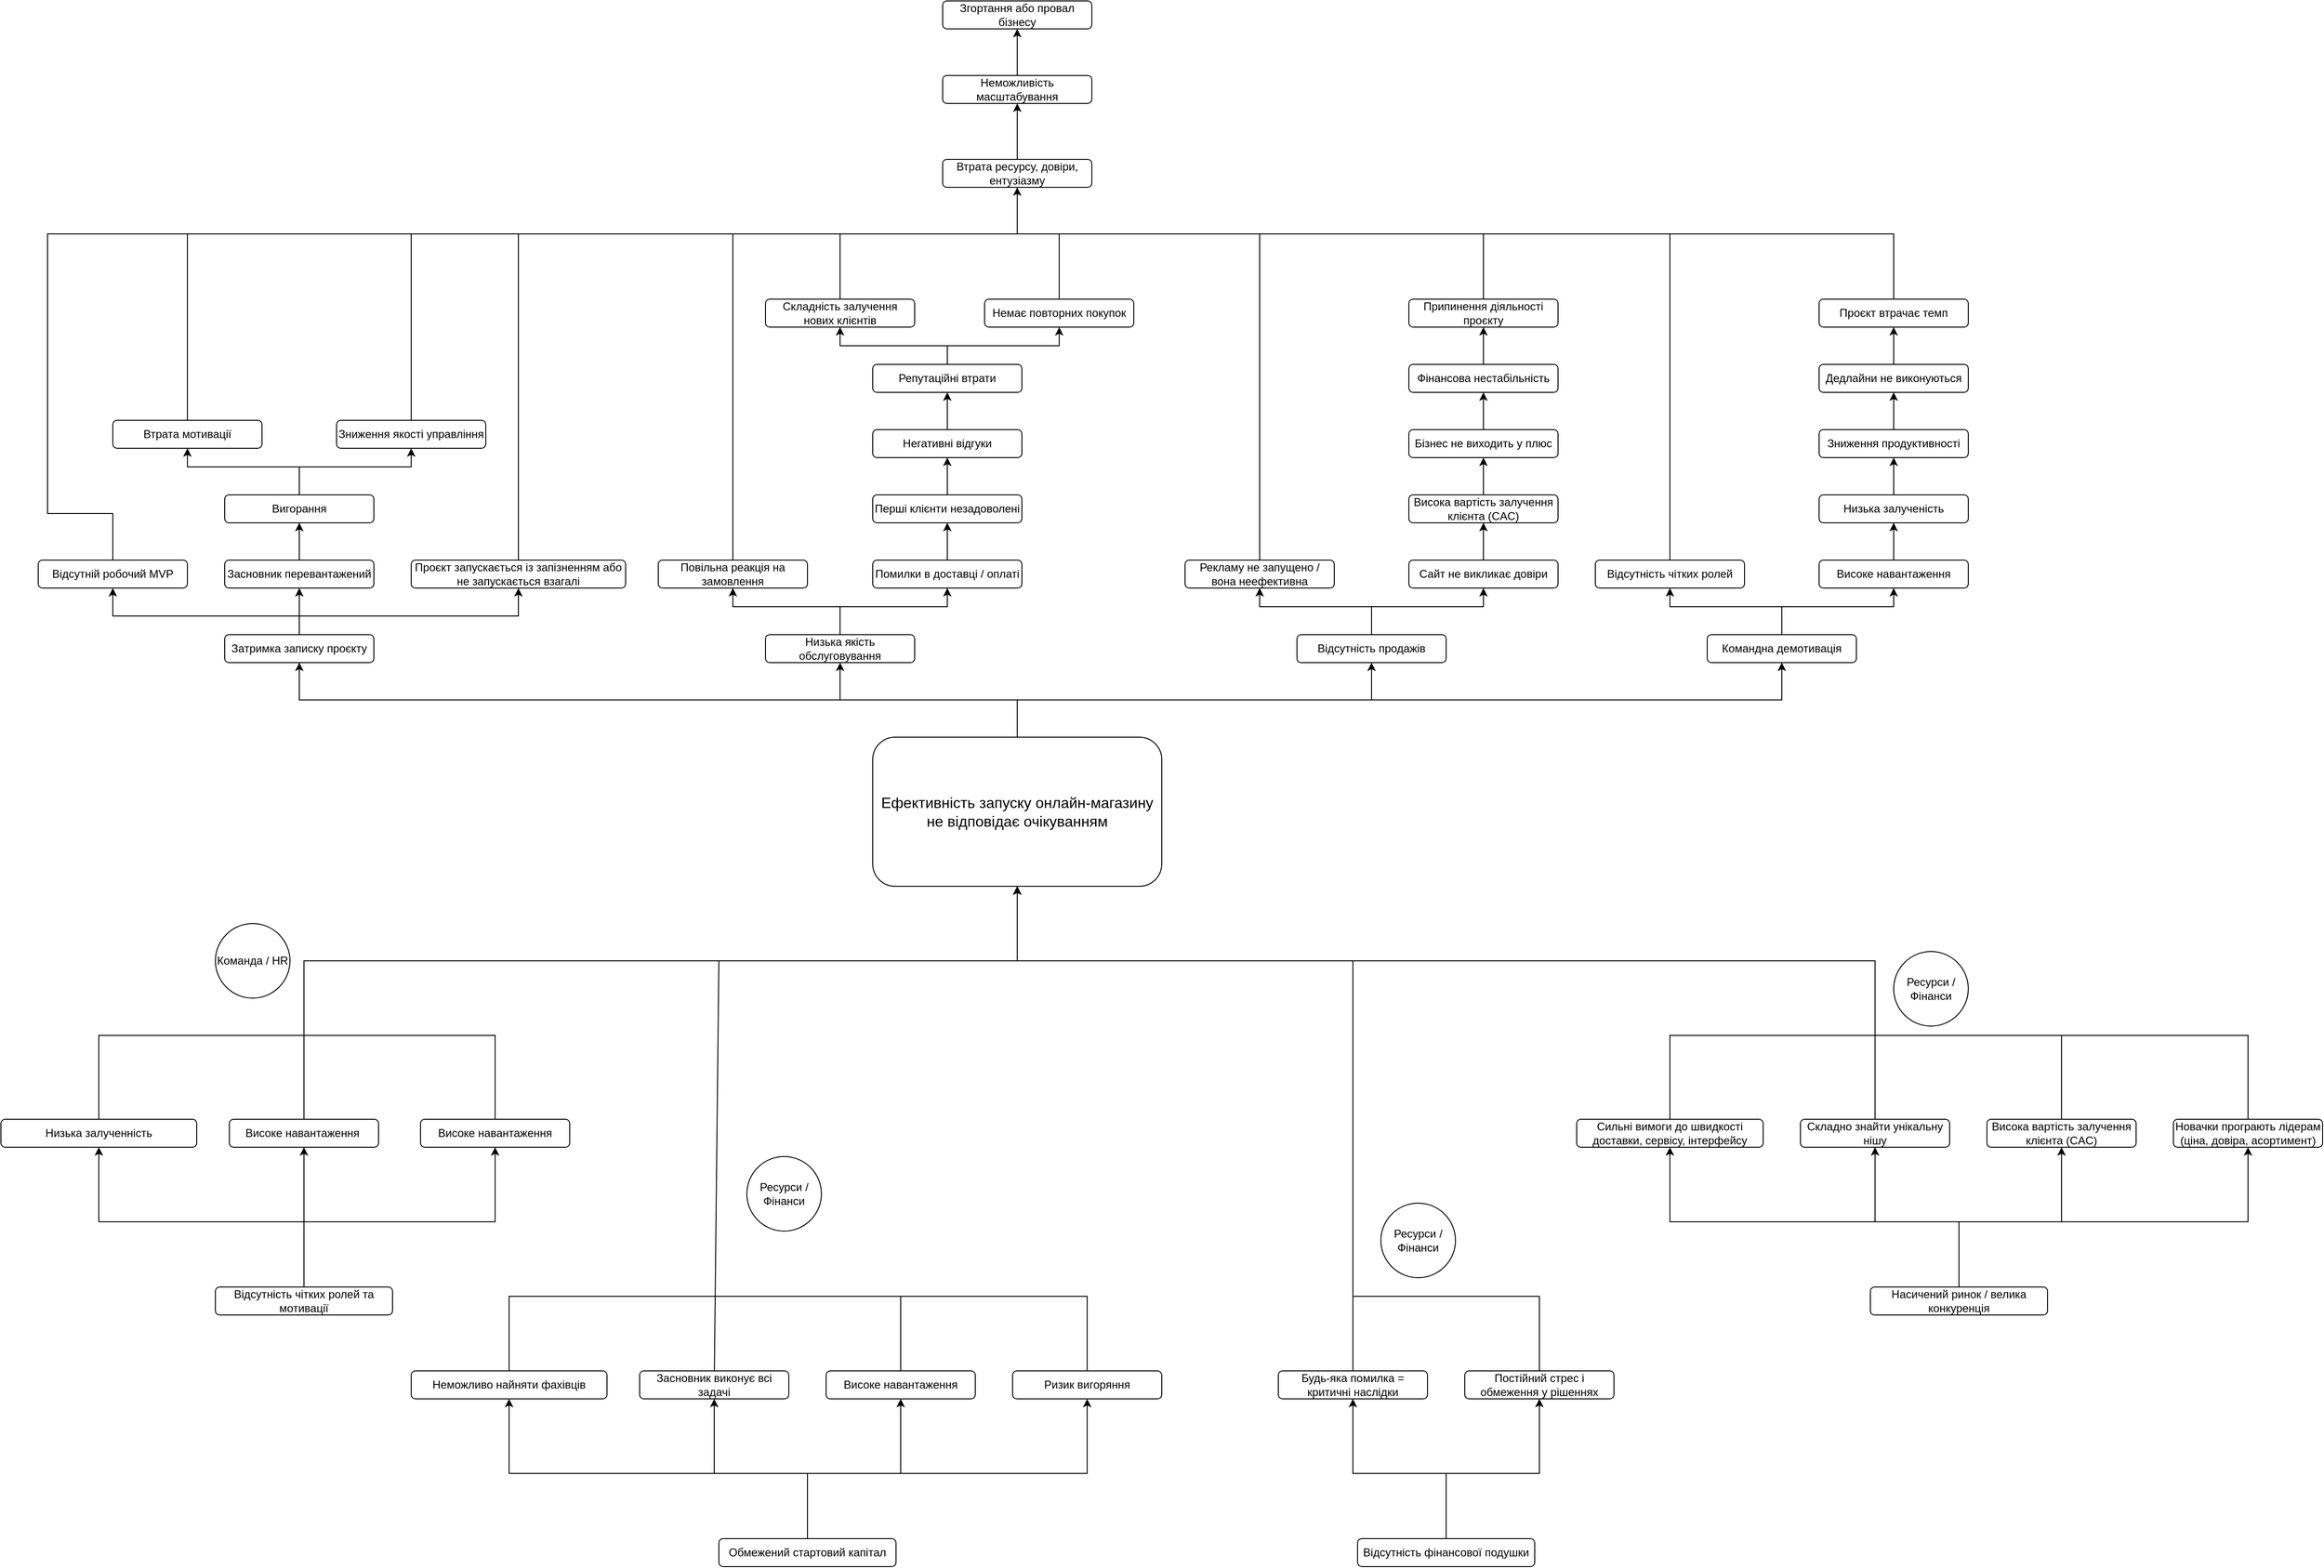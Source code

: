 <mxfile version="26.2.14" pages="3">
  <diagram name="Стратегічний аналіз" id="CsAaapYC5KMkgkRhykqM">
    <mxGraphModel dx="4532" dy="1697" grid="1" gridSize="10" guides="1" tooltips="1" connect="1" arrows="1" fold="1" page="1" pageScale="1" pageWidth="4000" pageHeight="4000" math="0" shadow="0">
      <root>
        <mxCell id="0" />
        <mxCell id="1" parent="0" />
        <mxCell id="2TERXjn3XIddRPtHSyQH-3" value="&lt;font style=&quot;font-size: 16px;&quot;&gt;Ефективність запуску онлайн-магазину не відповідає очікуванням&lt;/font&gt;" style="rounded=1;whiteSpace=wrap;html=1;" parent="1" vertex="1">
          <mxGeometry x="1765" y="1880" width="310" height="160" as="geometry" />
        </mxCell>
        <mxCell id="2TERXjn3XIddRPtHSyQH-4" value="Відсутність чітких ролей та мотивації" style="rounded=1;whiteSpace=wrap;html=1;" parent="1" vertex="1">
          <mxGeometry x="1060" y="2470" width="190" height="30" as="geometry" />
        </mxCell>
        <mxCell id="2TERXjn3XIddRPtHSyQH-5" value="Низька залученність" style="rounded=1;whiteSpace=wrap;html=1;" parent="1" vertex="1">
          <mxGeometry x="830" y="2290" width="210" height="30" as="geometry" />
        </mxCell>
        <mxCell id="2TERXjn3XIddRPtHSyQH-30" style="rounded=0;orthogonalLoop=1;jettySize=auto;html=1;exitX=0.5;exitY=0;exitDx=0;exitDy=0;entryX=0.5;entryY=1;entryDx=0;entryDy=0;" parent="1" source="2TERXjn3XIddRPtHSyQH-7" target="2TERXjn3XIddRPtHSyQH-3" edge="1">
          <mxGeometry relative="1" as="geometry">
            <Array as="points">
              <mxPoint x="1155" y="2120" />
              <mxPoint x="1920" y="2120" />
            </Array>
          </mxGeometry>
        </mxCell>
        <mxCell id="2TERXjn3XIddRPtHSyQH-7" value="Високе навантаження&amp;nbsp;" style="rounded=1;whiteSpace=wrap;html=1;" parent="1" vertex="1">
          <mxGeometry x="1075" y="2290" width="160" height="30" as="geometry" />
        </mxCell>
        <mxCell id="2TERXjn3XIddRPtHSyQH-9" value="Високе навантаження" style="rounded=1;whiteSpace=wrap;html=1;" parent="1" vertex="1">
          <mxGeometry x="1280" y="2290" width="160" height="30" as="geometry" />
        </mxCell>
        <mxCell id="2TERXjn3XIddRPtHSyQH-22" value="Обмежений стартовий капітал" style="rounded=1;whiteSpace=wrap;html=1;" parent="1" vertex="1">
          <mxGeometry x="1600" y="2740" width="190" height="30" as="geometry" />
        </mxCell>
        <mxCell id="2TERXjn3XIddRPtHSyQH-23" value="Неможливо найняти фахівців" style="rounded=1;whiteSpace=wrap;html=1;" parent="1" vertex="1">
          <mxGeometry x="1270" y="2560" width="210" height="30" as="geometry" />
        </mxCell>
        <mxCell id="2TERXjn3XIddRPtHSyQH-24" value="Засновник виконує всі задачі" style="rounded=1;whiteSpace=wrap;html=1;" parent="1" vertex="1">
          <mxGeometry x="1515" y="2560" width="160" height="30" as="geometry" />
        </mxCell>
        <mxCell id="2TERXjn3XIddRPtHSyQH-25" value="Високе навантаження" style="rounded=1;whiteSpace=wrap;html=1;" parent="1" vertex="1">
          <mxGeometry x="1715" y="2560" width="160" height="30" as="geometry" />
        </mxCell>
        <mxCell id="2TERXjn3XIddRPtHSyQH-39" value="Команда / HR" style="ellipse;whiteSpace=wrap;html=1;aspect=fixed;" parent="1" vertex="1">
          <mxGeometry x="1060" y="2080" width="80" height="80" as="geometry" />
        </mxCell>
        <mxCell id="2TERXjn3XIddRPtHSyQH-41" value="Ресурси / Фінанси" style="ellipse;whiteSpace=wrap;html=1;aspect=fixed;" parent="1" vertex="1">
          <mxGeometry x="1630" y="2330" width="80" height="80" as="geometry" />
        </mxCell>
        <mxCell id="4FyZ5yrcWeWUMqT4MnUz-2" value="" style="endArrow=none;html=1;rounded=0;" edge="1" parent="1" source="2TERXjn3XIddRPtHSyQH-5">
          <mxGeometry width="50" height="50" relative="1" as="geometry">
            <mxPoint x="1610" y="2240" as="sourcePoint" />
            <mxPoint x="1160" y="2200" as="targetPoint" />
            <Array as="points">
              <mxPoint x="935" y="2200" />
              <mxPoint x="1160" y="2200" />
            </Array>
          </mxGeometry>
        </mxCell>
        <mxCell id="4FyZ5yrcWeWUMqT4MnUz-3" value="" style="endArrow=none;html=1;rounded=0;exitX=0.5;exitY=0;exitDx=0;exitDy=0;" edge="1" parent="1" source="2TERXjn3XIddRPtHSyQH-9">
          <mxGeometry width="50" height="50" relative="1" as="geometry">
            <mxPoint x="1360" y="2240" as="sourcePoint" />
            <mxPoint x="1160" y="2200" as="targetPoint" />
            <Array as="points">
              <mxPoint x="1360" y="2200" />
            </Array>
          </mxGeometry>
        </mxCell>
        <mxCell id="4FyZ5yrcWeWUMqT4MnUz-4" value="" style="endArrow=classic;html=1;rounded=0;" edge="1" parent="1" source="2TERXjn3XIddRPtHSyQH-22" target="2TERXjn3XIddRPtHSyQH-25">
          <mxGeometry width="50" height="50" relative="1" as="geometry">
            <mxPoint x="1095" y="2770" as="sourcePoint" />
            <mxPoint x="1145" y="2720" as="targetPoint" />
            <Array as="points">
              <mxPoint x="1695" y="2670" />
              <mxPoint x="1795" y="2670" />
            </Array>
          </mxGeometry>
        </mxCell>
        <mxCell id="4FyZ5yrcWeWUMqT4MnUz-6" value="" style="endArrow=classic;html=1;rounded=0;" edge="1" parent="1" source="2TERXjn3XIddRPtHSyQH-4" target="2TERXjn3XIddRPtHSyQH-5">
          <mxGeometry width="50" height="50" relative="1" as="geometry">
            <mxPoint x="1110" y="2400" as="sourcePoint" />
            <mxPoint x="1160" y="2350" as="targetPoint" />
            <Array as="points">
              <mxPoint x="1155" y="2400" />
              <mxPoint x="935" y="2400" />
            </Array>
          </mxGeometry>
        </mxCell>
        <mxCell id="4FyZ5yrcWeWUMqT4MnUz-7" value="" style="endArrow=classic;html=1;rounded=0;" edge="1" parent="1" source="2TERXjn3XIddRPtHSyQH-4" target="2TERXjn3XIddRPtHSyQH-9">
          <mxGeometry width="50" height="50" relative="1" as="geometry">
            <mxPoint x="970" y="2510" as="sourcePoint" />
            <mxPoint x="1020" y="2460" as="targetPoint" />
            <Array as="points">
              <mxPoint x="1155" y="2400" />
              <mxPoint x="1360" y="2400" />
            </Array>
          </mxGeometry>
        </mxCell>
        <mxCell id="4FyZ5yrcWeWUMqT4MnUz-8" value="" style="endArrow=classic;html=1;rounded=0;" edge="1" parent="1" source="2TERXjn3XIddRPtHSyQH-4" target="2TERXjn3XIddRPtHSyQH-7">
          <mxGeometry width="50" height="50" relative="1" as="geometry">
            <mxPoint x="920" y="2490" as="sourcePoint" />
            <mxPoint x="970" y="2440" as="targetPoint" />
          </mxGeometry>
        </mxCell>
        <mxCell id="4FyZ5yrcWeWUMqT4MnUz-9" value="" style="endArrow=classic;html=1;rounded=0;" edge="1" parent="1" source="2TERXjn3XIddRPtHSyQH-22" target="2TERXjn3XIddRPtHSyQH-24">
          <mxGeometry width="50" height="50" relative="1" as="geometry">
            <mxPoint x="1485" y="2780" as="sourcePoint" />
            <mxPoint x="1535" y="2730" as="targetPoint" />
            <Array as="points">
              <mxPoint x="1695" y="2670" />
              <mxPoint x="1595" y="2670" />
            </Array>
          </mxGeometry>
        </mxCell>
        <mxCell id="4FyZ5yrcWeWUMqT4MnUz-10" value="" style="endArrow=classic;html=1;rounded=0;" edge="1" parent="1" source="2TERXjn3XIddRPtHSyQH-22" target="2TERXjn3XIddRPtHSyQH-23">
          <mxGeometry width="50" height="50" relative="1" as="geometry">
            <mxPoint x="1275" y="2710" as="sourcePoint" />
            <mxPoint x="1370" y="2590" as="targetPoint" />
            <Array as="points">
              <mxPoint x="1695" y="2670" />
              <mxPoint x="1375" y="2670" />
            </Array>
          </mxGeometry>
        </mxCell>
        <mxCell id="4FyZ5yrcWeWUMqT4MnUz-12" value="Ризик вигоряння" style="rounded=1;whiteSpace=wrap;html=1;" vertex="1" parent="1">
          <mxGeometry x="1915" y="2560" width="160" height="30" as="geometry" />
        </mxCell>
        <mxCell id="4FyZ5yrcWeWUMqT4MnUz-13" value="" style="endArrow=classic;html=1;rounded=0;" edge="1" parent="1" source="2TERXjn3XIddRPtHSyQH-22" target="4FyZ5yrcWeWUMqT4MnUz-12">
          <mxGeometry width="50" height="50" relative="1" as="geometry">
            <mxPoint x="1985" y="2750" as="sourcePoint" />
            <mxPoint x="2035" y="2700" as="targetPoint" />
            <Array as="points">
              <mxPoint x="1695" y="2670" />
              <mxPoint x="1995" y="2670" />
            </Array>
          </mxGeometry>
        </mxCell>
        <mxCell id="4FyZ5yrcWeWUMqT4MnUz-14" value="" style="endArrow=classic;html=1;rounded=0;" edge="1" parent="1" source="2TERXjn3XIddRPtHSyQH-24" target="2TERXjn3XIddRPtHSyQH-3">
          <mxGeometry width="50" height="50" relative="1" as="geometry">
            <mxPoint x="1660" y="2470" as="sourcePoint" />
            <mxPoint x="1710" y="2420" as="targetPoint" />
            <Array as="points">
              <mxPoint x="1600" y="2120" />
              <mxPoint x="1920" y="2120" />
            </Array>
          </mxGeometry>
        </mxCell>
        <mxCell id="4FyZ5yrcWeWUMqT4MnUz-15" value="" style="endArrow=none;html=1;rounded=0;" edge="1" parent="1" target="2TERXjn3XIddRPtHSyQH-23">
          <mxGeometry width="50" height="50" relative="1" as="geometry">
            <mxPoint x="1600" y="2480" as="sourcePoint" />
            <mxPoint x="1190" y="2720" as="targetPoint" />
            <Array as="points">
              <mxPoint x="1375" y="2480" />
            </Array>
          </mxGeometry>
        </mxCell>
        <mxCell id="4FyZ5yrcWeWUMqT4MnUz-16" value="" style="endArrow=none;html=1;rounded=0;" edge="1" parent="1" source="2TERXjn3XIddRPtHSyQH-25">
          <mxGeometry width="50" height="50" relative="1" as="geometry">
            <mxPoint x="2080" y="2480" as="sourcePoint" />
            <mxPoint x="1600" y="2480" as="targetPoint" />
            <Array as="points">
              <mxPoint x="1795" y="2480" />
            </Array>
          </mxGeometry>
        </mxCell>
        <mxCell id="4FyZ5yrcWeWUMqT4MnUz-17" value="" style="endArrow=none;html=1;rounded=0;" edge="1" parent="1" source="4FyZ5yrcWeWUMqT4MnUz-12">
          <mxGeometry width="50" height="50" relative="1" as="geometry">
            <mxPoint x="1920" y="2370" as="sourcePoint" />
            <mxPoint x="1600" y="2480" as="targetPoint" />
            <Array as="points">
              <mxPoint x="1995" y="2480" />
            </Array>
          </mxGeometry>
        </mxCell>
        <mxCell id="4FyZ5yrcWeWUMqT4MnUz-18" value="Відсутність фінансової подушки" style="rounded=1;whiteSpace=wrap;html=1;" vertex="1" parent="1">
          <mxGeometry x="2285" y="2740" width="190" height="30" as="geometry" />
        </mxCell>
        <mxCell id="4FyZ5yrcWeWUMqT4MnUz-20" value="Будь-яка помилка = критичні наслідки" style="rounded=1;whiteSpace=wrap;html=1;" vertex="1" parent="1">
          <mxGeometry x="2200" y="2560" width="160" height="30" as="geometry" />
        </mxCell>
        <mxCell id="4FyZ5yrcWeWUMqT4MnUz-21" value="Постійний стрес і обмеження у рішеннях" style="rounded=1;whiteSpace=wrap;html=1;" vertex="1" parent="1">
          <mxGeometry x="2400" y="2560" width="160" height="30" as="geometry" />
        </mxCell>
        <mxCell id="4FyZ5yrcWeWUMqT4MnUz-22" value="" style="endArrow=classic;html=1;rounded=0;" edge="1" parent="1" source="4FyZ5yrcWeWUMqT4MnUz-18" target="4FyZ5yrcWeWUMqT4MnUz-21">
          <mxGeometry width="50" height="50" relative="1" as="geometry">
            <mxPoint x="1780" y="2770" as="sourcePoint" />
            <mxPoint x="1830" y="2720" as="targetPoint" />
            <Array as="points">
              <mxPoint x="2380" y="2670" />
              <mxPoint x="2480" y="2670" />
            </Array>
          </mxGeometry>
        </mxCell>
        <mxCell id="4FyZ5yrcWeWUMqT4MnUz-23" value="" style="endArrow=classic;html=1;rounded=0;" edge="1" parent="1" source="4FyZ5yrcWeWUMqT4MnUz-18" target="4FyZ5yrcWeWUMqT4MnUz-20">
          <mxGeometry width="50" height="50" relative="1" as="geometry">
            <mxPoint x="2170" y="2780" as="sourcePoint" />
            <mxPoint x="2220" y="2730" as="targetPoint" />
            <Array as="points">
              <mxPoint x="2380" y="2670" />
              <mxPoint x="2280" y="2670" />
            </Array>
          </mxGeometry>
        </mxCell>
        <mxCell id="4FyZ5yrcWeWUMqT4MnUz-27" value="" style="endArrow=classic;html=1;rounded=0;" edge="1" parent="1" source="4FyZ5yrcWeWUMqT4MnUz-20" target="2TERXjn3XIddRPtHSyQH-3">
          <mxGeometry width="50" height="50" relative="1" as="geometry">
            <mxPoint x="2260" y="2380" as="sourcePoint" />
            <mxPoint x="2310" y="2330" as="targetPoint" />
            <Array as="points">
              <mxPoint x="2280" y="2120" />
              <mxPoint x="1920" y="2120" />
            </Array>
          </mxGeometry>
        </mxCell>
        <mxCell id="4FyZ5yrcWeWUMqT4MnUz-28" value="" style="endArrow=none;html=1;rounded=0;" edge="1" parent="1" source="4FyZ5yrcWeWUMqT4MnUz-21">
          <mxGeometry width="50" height="50" relative="1" as="geometry">
            <mxPoint x="2670" y="2440" as="sourcePoint" />
            <mxPoint x="2280" y="2480" as="targetPoint" />
            <Array as="points">
              <mxPoint x="2480" y="2480" />
            </Array>
          </mxGeometry>
        </mxCell>
        <mxCell id="4FyZ5yrcWeWUMqT4MnUz-29" value="Ресурси / Фінанси" style="ellipse;whiteSpace=wrap;html=1;aspect=fixed;" vertex="1" parent="1">
          <mxGeometry x="2310" y="2380" width="80" height="80" as="geometry" />
        </mxCell>
        <mxCell id="4FyZ5yrcWeWUMqT4MnUz-30" value="Насичений ринок / велика конкуренція" style="rounded=1;whiteSpace=wrap;html=1;" vertex="1" parent="1">
          <mxGeometry x="2835" y="2470" width="190" height="30" as="geometry" />
        </mxCell>
        <mxCell id="4FyZ5yrcWeWUMqT4MnUz-31" value="Складно знайти унікальну нішу" style="rounded=1;whiteSpace=wrap;html=1;" vertex="1" parent="1">
          <mxGeometry x="2760" y="2290" width="160" height="30" as="geometry" />
        </mxCell>
        <mxCell id="4FyZ5yrcWeWUMqT4MnUz-32" value="Висока вартість залучення клієнта (CAC)" style="rounded=1;whiteSpace=wrap;html=1;" vertex="1" parent="1">
          <mxGeometry x="2960" y="2290" width="160" height="30" as="geometry" />
        </mxCell>
        <mxCell id="4FyZ5yrcWeWUMqT4MnUz-33" value="" style="endArrow=classic;html=1;rounded=0;" edge="1" parent="1" source="4FyZ5yrcWeWUMqT4MnUz-30" target="4FyZ5yrcWeWUMqT4MnUz-32">
          <mxGeometry width="50" height="50" relative="1" as="geometry">
            <mxPoint x="2330" y="2500" as="sourcePoint" />
            <mxPoint x="2380" y="2450" as="targetPoint" />
            <Array as="points">
              <mxPoint x="2930" y="2400" />
              <mxPoint x="3040" y="2400" />
            </Array>
          </mxGeometry>
        </mxCell>
        <mxCell id="4FyZ5yrcWeWUMqT4MnUz-34" value="" style="endArrow=classic;html=1;rounded=0;" edge="1" parent="1" source="4FyZ5yrcWeWUMqT4MnUz-30" target="4FyZ5yrcWeWUMqT4MnUz-31">
          <mxGeometry width="50" height="50" relative="1" as="geometry">
            <mxPoint x="2720" y="2510" as="sourcePoint" />
            <mxPoint x="2770" y="2460" as="targetPoint" />
            <Array as="points">
              <mxPoint x="2930" y="2400" />
              <mxPoint x="2840" y="2400" />
            </Array>
          </mxGeometry>
        </mxCell>
        <mxCell id="4FyZ5yrcWeWUMqT4MnUz-36" value="Ресурси / Фінанси" style="ellipse;whiteSpace=wrap;html=1;aspect=fixed;" vertex="1" parent="1">
          <mxGeometry x="2860" y="2110" width="80" height="80" as="geometry" />
        </mxCell>
        <mxCell id="4FyZ5yrcWeWUMqT4MnUz-37" value="Новачки програють лідерам (ціна, довіра, асортимент)" style="rounded=1;whiteSpace=wrap;html=1;" vertex="1" parent="1">
          <mxGeometry x="3160" y="2290" width="160" height="30" as="geometry" />
        </mxCell>
        <mxCell id="4FyZ5yrcWeWUMqT4MnUz-38" value="" style="endArrow=classic;html=1;rounded=0;" edge="1" parent="1" source="4FyZ5yrcWeWUMqT4MnUz-30" target="4FyZ5yrcWeWUMqT4MnUz-37">
          <mxGeometry width="50" height="50" relative="1" as="geometry">
            <mxPoint x="3060" y="2470" as="sourcePoint" />
            <mxPoint x="3110" y="2420" as="targetPoint" />
            <Array as="points">
              <mxPoint x="2930" y="2400" />
              <mxPoint x="3240" y="2400" />
            </Array>
          </mxGeometry>
        </mxCell>
        <mxCell id="4FyZ5yrcWeWUMqT4MnUz-39" value="Сильні вимоги до швидкості доставки, сервісу, інтерфейсу" style="rounded=1;whiteSpace=wrap;html=1;" vertex="1" parent="1">
          <mxGeometry x="2520" y="2290" width="200" height="30" as="geometry" />
        </mxCell>
        <mxCell id="4FyZ5yrcWeWUMqT4MnUz-40" value="" style="endArrow=classic;html=1;rounded=0;" edge="1" parent="1" source="4FyZ5yrcWeWUMqT4MnUz-30" target="4FyZ5yrcWeWUMqT4MnUz-39">
          <mxGeometry width="50" height="50" relative="1" as="geometry">
            <mxPoint x="2610" y="2550" as="sourcePoint" />
            <mxPoint x="2660" y="2500" as="targetPoint" />
            <Array as="points">
              <mxPoint x="2930" y="2400" />
              <mxPoint x="2620" y="2400" />
            </Array>
          </mxGeometry>
        </mxCell>
        <mxCell id="4FyZ5yrcWeWUMqT4MnUz-41" value="" style="endArrow=classic;html=1;rounded=0;" edge="1" parent="1" source="4FyZ5yrcWeWUMqT4MnUz-31" target="2TERXjn3XIddRPtHSyQH-3">
          <mxGeometry width="50" height="50" relative="1" as="geometry">
            <mxPoint x="2710" y="2190" as="sourcePoint" />
            <mxPoint x="2760" y="2140" as="targetPoint" />
            <Array as="points">
              <mxPoint x="2840" y="2120" />
              <mxPoint x="1920" y="2120" />
            </Array>
          </mxGeometry>
        </mxCell>
        <mxCell id="4FyZ5yrcWeWUMqT4MnUz-42" value="" style="endArrow=none;html=1;rounded=0;" edge="1" parent="1" source="4FyZ5yrcWeWUMqT4MnUz-39">
          <mxGeometry width="50" height="50" relative="1" as="geometry">
            <mxPoint x="2690" y="2260" as="sourcePoint" />
            <mxPoint x="2840" y="2200" as="targetPoint" />
            <Array as="points">
              <mxPoint x="2620" y="2200" />
            </Array>
          </mxGeometry>
        </mxCell>
        <mxCell id="4FyZ5yrcWeWUMqT4MnUz-43" value="" style="endArrow=none;html=1;rounded=0;" edge="1" parent="1" source="4FyZ5yrcWeWUMqT4MnUz-32">
          <mxGeometry width="50" height="50" relative="1" as="geometry">
            <mxPoint x="3010" y="2170" as="sourcePoint" />
            <mxPoint x="2840" y="2200" as="targetPoint" />
            <Array as="points">
              <mxPoint x="3040" y="2200" />
            </Array>
          </mxGeometry>
        </mxCell>
        <mxCell id="4FyZ5yrcWeWUMqT4MnUz-44" value="" style="endArrow=none;html=1;rounded=0;" edge="1" parent="1" source="4FyZ5yrcWeWUMqT4MnUz-37">
          <mxGeometry width="50" height="50" relative="1" as="geometry">
            <mxPoint x="3110" y="2160" as="sourcePoint" />
            <mxPoint x="2840" y="2200" as="targetPoint" />
            <Array as="points">
              <mxPoint x="3240" y="2200" />
            </Array>
          </mxGeometry>
        </mxCell>
        <mxCell id="4FyZ5yrcWeWUMqT4MnUz-46" value="Затримка записку проєкту" style="rounded=1;whiteSpace=wrap;html=1;" vertex="1" parent="1">
          <mxGeometry x="1070" y="1770" width="160" height="30" as="geometry" />
        </mxCell>
        <mxCell id="4FyZ5yrcWeWUMqT4MnUz-47" value="Низька якість обслуговування" style="rounded=1;whiteSpace=wrap;html=1;" vertex="1" parent="1">
          <mxGeometry x="1650" y="1770" width="160" height="30" as="geometry" />
        </mxCell>
        <mxCell id="4FyZ5yrcWeWUMqT4MnUz-51" value="Відсутній робочий MVP" style="rounded=1;whiteSpace=wrap;html=1;" vertex="1" parent="1">
          <mxGeometry x="870" y="1690" width="160" height="30" as="geometry" />
        </mxCell>
        <mxCell id="4FyZ5yrcWeWUMqT4MnUz-52" value="Засновник перевантажений" style="rounded=1;whiteSpace=wrap;html=1;" vertex="1" parent="1">
          <mxGeometry x="1070" y="1690" width="160" height="30" as="geometry" />
        </mxCell>
        <mxCell id="4FyZ5yrcWeWUMqT4MnUz-53" value="Вигорання" style="rounded=1;whiteSpace=wrap;html=1;" vertex="1" parent="1">
          <mxGeometry x="1070" y="1620" width="160" height="30" as="geometry" />
        </mxCell>
        <mxCell id="4FyZ5yrcWeWUMqT4MnUz-54" value="Втрата мотивації" style="rounded=1;whiteSpace=wrap;html=1;" vertex="1" parent="1">
          <mxGeometry x="950" y="1540" width="160" height="30" as="geometry" />
        </mxCell>
        <mxCell id="4FyZ5yrcWeWUMqT4MnUz-55" value="Зниження якості управління" style="rounded=1;whiteSpace=wrap;html=1;" vertex="1" parent="1">
          <mxGeometry x="1190" y="1540" width="160" height="30" as="geometry" />
        </mxCell>
        <mxCell id="4FyZ5yrcWeWUMqT4MnUz-56" value="Проєкт запускається із запізненням або не запускається взагалі" style="rounded=1;whiteSpace=wrap;html=1;" vertex="1" parent="1">
          <mxGeometry x="1270" y="1690" width="230" height="30" as="geometry" />
        </mxCell>
        <mxCell id="4FyZ5yrcWeWUMqT4MnUz-57" value="" style="endArrow=classic;html=1;rounded=0;" edge="1" parent="1" source="4FyZ5yrcWeWUMqT4MnUz-46" target="4FyZ5yrcWeWUMqT4MnUz-52">
          <mxGeometry width="50" height="50" relative="1" as="geometry">
            <mxPoint x="1000" y="1900" as="sourcePoint" />
            <mxPoint x="1050" y="1850" as="targetPoint" />
          </mxGeometry>
        </mxCell>
        <mxCell id="4FyZ5yrcWeWUMqT4MnUz-58" value="" style="endArrow=classic;html=1;rounded=0;" edge="1" parent="1" source="4FyZ5yrcWeWUMqT4MnUz-46" target="4FyZ5yrcWeWUMqT4MnUz-51">
          <mxGeometry width="50" height="50" relative="1" as="geometry">
            <mxPoint x="870" y="1850" as="sourcePoint" />
            <mxPoint x="920" y="1800" as="targetPoint" />
            <Array as="points">
              <mxPoint x="1150" y="1750" />
              <mxPoint x="950" y="1750" />
            </Array>
          </mxGeometry>
        </mxCell>
        <mxCell id="4FyZ5yrcWeWUMqT4MnUz-59" value="" style="endArrow=classic;html=1;rounded=0;" edge="1" parent="1" source="4FyZ5yrcWeWUMqT4MnUz-46" target="4FyZ5yrcWeWUMqT4MnUz-56">
          <mxGeometry width="50" height="50" relative="1" as="geometry">
            <mxPoint x="1190" y="1930" as="sourcePoint" />
            <mxPoint x="1240" y="1880" as="targetPoint" />
            <Array as="points">
              <mxPoint x="1150" y="1750" />
              <mxPoint x="1385" y="1750" />
            </Array>
          </mxGeometry>
        </mxCell>
        <mxCell id="4FyZ5yrcWeWUMqT4MnUz-60" value="" style="endArrow=classic;html=1;rounded=0;" edge="1" parent="1" source="4FyZ5yrcWeWUMqT4MnUz-52" target="4FyZ5yrcWeWUMqT4MnUz-53">
          <mxGeometry width="50" height="50" relative="1" as="geometry">
            <mxPoint x="860" y="1670" as="sourcePoint" />
            <mxPoint x="910" y="1620" as="targetPoint" />
          </mxGeometry>
        </mxCell>
        <mxCell id="4FyZ5yrcWeWUMqT4MnUz-61" value="" style="endArrow=classic;html=1;rounded=0;" edge="1" parent="1" source="4FyZ5yrcWeWUMqT4MnUz-53" target="4FyZ5yrcWeWUMqT4MnUz-54">
          <mxGeometry width="50" height="50" relative="1" as="geometry">
            <mxPoint x="950" y="1640" as="sourcePoint" />
            <mxPoint x="1000" y="1590" as="targetPoint" />
            <Array as="points">
              <mxPoint x="1150" y="1590" />
              <mxPoint x="1030" y="1590" />
            </Array>
          </mxGeometry>
        </mxCell>
        <mxCell id="4FyZ5yrcWeWUMqT4MnUz-62" value="" style="endArrow=classic;html=1;rounded=0;" edge="1" parent="1" source="4FyZ5yrcWeWUMqT4MnUz-53" target="4FyZ5yrcWeWUMqT4MnUz-55">
          <mxGeometry width="50" height="50" relative="1" as="geometry">
            <mxPoint x="870" y="1630" as="sourcePoint" />
            <mxPoint x="920" y="1580" as="targetPoint" />
            <Array as="points">
              <mxPoint x="1150" y="1590" />
              <mxPoint x="1270" y="1590" />
            </Array>
          </mxGeometry>
        </mxCell>
        <mxCell id="4FyZ5yrcWeWUMqT4MnUz-63" value="Повільна реакція на замовлення" style="rounded=1;whiteSpace=wrap;html=1;" vertex="1" parent="1">
          <mxGeometry x="1535" y="1690" width="160" height="30" as="geometry" />
        </mxCell>
        <mxCell id="4FyZ5yrcWeWUMqT4MnUz-64" value="Помилки в доставці / оплаті" style="rounded=1;whiteSpace=wrap;html=1;" vertex="1" parent="1">
          <mxGeometry x="1765" y="1690" width="160" height="30" as="geometry" />
        </mxCell>
        <mxCell id="4FyZ5yrcWeWUMqT4MnUz-65" value="Перші клієнти незадоволені" style="rounded=1;whiteSpace=wrap;html=1;" vertex="1" parent="1">
          <mxGeometry x="1765" y="1620" width="160" height="30" as="geometry" />
        </mxCell>
        <mxCell id="4FyZ5yrcWeWUMqT4MnUz-66" value="Негативні відгуки" style="rounded=1;whiteSpace=wrap;html=1;" vertex="1" parent="1">
          <mxGeometry x="1765" y="1550" width="160" height="30" as="geometry" />
        </mxCell>
        <mxCell id="4FyZ5yrcWeWUMqT4MnUz-67" value="Репутаційні втрати" style="rounded=1;whiteSpace=wrap;html=1;" vertex="1" parent="1">
          <mxGeometry x="1765" y="1480" width="160" height="30" as="geometry" />
        </mxCell>
        <mxCell id="4FyZ5yrcWeWUMqT4MnUz-68" value="Складність залучення нових клієнтів" style="rounded=1;whiteSpace=wrap;html=1;" vertex="1" parent="1">
          <mxGeometry x="1650" y="1410" width="160" height="30" as="geometry" />
        </mxCell>
        <mxCell id="4FyZ5yrcWeWUMqT4MnUz-69" value="Немає повторних покупок" style="rounded=1;whiteSpace=wrap;html=1;" vertex="1" parent="1">
          <mxGeometry x="1885" y="1410" width="160" height="30" as="geometry" />
        </mxCell>
        <mxCell id="4FyZ5yrcWeWUMqT4MnUz-70" value="" style="endArrow=classic;html=1;rounded=0;" edge="1" parent="1" source="4FyZ5yrcWeWUMqT4MnUz-47" target="4FyZ5yrcWeWUMqT4MnUz-63">
          <mxGeometry width="50" height="50" relative="1" as="geometry">
            <mxPoint x="1685" y="1940" as="sourcePoint" />
            <mxPoint x="1735" y="1890" as="targetPoint" />
            <Array as="points">
              <mxPoint x="1730" y="1740" />
              <mxPoint x="1615" y="1740" />
            </Array>
          </mxGeometry>
        </mxCell>
        <mxCell id="4FyZ5yrcWeWUMqT4MnUz-71" value="" style="endArrow=classic;html=1;rounded=0;" edge="1" parent="1" source="4FyZ5yrcWeWUMqT4MnUz-47" target="4FyZ5yrcWeWUMqT4MnUz-64">
          <mxGeometry width="50" height="50" relative="1" as="geometry">
            <mxPoint x="1845" y="1800" as="sourcePoint" />
            <mxPoint x="1895" y="1750" as="targetPoint" />
            <Array as="points">
              <mxPoint x="1730" y="1740" />
              <mxPoint x="1845" y="1740" />
            </Array>
          </mxGeometry>
        </mxCell>
        <mxCell id="4FyZ5yrcWeWUMqT4MnUz-72" value="" style="endArrow=classic;html=1;rounded=0;" edge="1" parent="1" source="4FyZ5yrcWeWUMqT4MnUz-64" target="4FyZ5yrcWeWUMqT4MnUz-65">
          <mxGeometry width="50" height="50" relative="1" as="geometry">
            <mxPoint x="1695" y="1700" as="sourcePoint" />
            <mxPoint x="1745" y="1650" as="targetPoint" />
          </mxGeometry>
        </mxCell>
        <mxCell id="4FyZ5yrcWeWUMqT4MnUz-73" value="" style="endArrow=classic;html=1;rounded=0;" edge="1" parent="1" source="4FyZ5yrcWeWUMqT4MnUz-65" target="4FyZ5yrcWeWUMqT4MnUz-66">
          <mxGeometry width="50" height="50" relative="1" as="geometry">
            <mxPoint x="1685" y="1620" as="sourcePoint" />
            <mxPoint x="1735" y="1570" as="targetPoint" />
          </mxGeometry>
        </mxCell>
        <mxCell id="4FyZ5yrcWeWUMqT4MnUz-74" value="" style="endArrow=classic;html=1;rounded=0;" edge="1" parent="1" source="4FyZ5yrcWeWUMqT4MnUz-66" target="4FyZ5yrcWeWUMqT4MnUz-67">
          <mxGeometry width="50" height="50" relative="1" as="geometry">
            <mxPoint x="1575" y="1580" as="sourcePoint" />
            <mxPoint x="1625" y="1530" as="targetPoint" />
          </mxGeometry>
        </mxCell>
        <mxCell id="4FyZ5yrcWeWUMqT4MnUz-75" value="" style="endArrow=classic;html=1;rounded=0;" edge="1" parent="1" source="4FyZ5yrcWeWUMqT4MnUz-67" target="4FyZ5yrcWeWUMqT4MnUz-68">
          <mxGeometry width="50" height="50" relative="1" as="geometry">
            <mxPoint x="1545" y="1530" as="sourcePoint" />
            <mxPoint x="1595" y="1480" as="targetPoint" />
            <Array as="points">
              <mxPoint x="1845" y="1460" />
              <mxPoint x="1730" y="1460" />
            </Array>
          </mxGeometry>
        </mxCell>
        <mxCell id="4FyZ5yrcWeWUMqT4MnUz-76" value="" style="endArrow=classic;html=1;rounded=0;" edge="1" parent="1" source="4FyZ5yrcWeWUMqT4MnUz-67" target="4FyZ5yrcWeWUMqT4MnUz-69">
          <mxGeometry width="50" height="50" relative="1" as="geometry">
            <mxPoint x="1525" y="1560" as="sourcePoint" />
            <mxPoint x="1575" y="1510" as="targetPoint" />
            <Array as="points">
              <mxPoint x="1845" y="1460" />
              <mxPoint x="1965" y="1460" />
            </Array>
          </mxGeometry>
        </mxCell>
        <mxCell id="4FyZ5yrcWeWUMqT4MnUz-78" value="Відсутність продажів" style="rounded=1;whiteSpace=wrap;html=1;" vertex="1" parent="1">
          <mxGeometry x="2220" y="1770" width="160" height="30" as="geometry" />
        </mxCell>
        <mxCell id="4FyZ5yrcWeWUMqT4MnUz-79" value="Рекламу не запущено / вона неефективна" style="rounded=1;whiteSpace=wrap;html=1;" vertex="1" parent="1">
          <mxGeometry x="2100" y="1690" width="160" height="30" as="geometry" />
        </mxCell>
        <mxCell id="4FyZ5yrcWeWUMqT4MnUz-80" value="Сайт не викликає довіри" style="rounded=1;whiteSpace=wrap;html=1;" vertex="1" parent="1">
          <mxGeometry x="2340" y="1690" width="160" height="30" as="geometry" />
        </mxCell>
        <mxCell id="4FyZ5yrcWeWUMqT4MnUz-81" value="Висока вартість залучення клієнта (CAC)" style="rounded=1;whiteSpace=wrap;html=1;" vertex="1" parent="1">
          <mxGeometry x="2340" y="1620" width="160" height="30" as="geometry" />
        </mxCell>
        <mxCell id="4FyZ5yrcWeWUMqT4MnUz-82" value="Бізнес не виходить у плюс" style="rounded=1;whiteSpace=wrap;html=1;" vertex="1" parent="1">
          <mxGeometry x="2340" y="1550" width="160" height="30" as="geometry" />
        </mxCell>
        <mxCell id="4FyZ5yrcWeWUMqT4MnUz-83" value="Фінансова нестабільність" style="rounded=1;whiteSpace=wrap;html=1;" vertex="1" parent="1">
          <mxGeometry x="2340" y="1480" width="160" height="30" as="geometry" />
        </mxCell>
        <mxCell id="4FyZ5yrcWeWUMqT4MnUz-84" value="Припинення діяльності проєкту" style="rounded=1;whiteSpace=wrap;html=1;" vertex="1" parent="1">
          <mxGeometry x="2340" y="1410" width="160" height="30" as="geometry" />
        </mxCell>
        <mxCell id="4FyZ5yrcWeWUMqT4MnUz-85" value="" style="endArrow=classic;html=1;rounded=0;" edge="1" parent="1" source="4FyZ5yrcWeWUMqT4MnUz-78" target="4FyZ5yrcWeWUMqT4MnUz-79">
          <mxGeometry width="50" height="50" relative="1" as="geometry">
            <mxPoint x="2370" y="1900" as="sourcePoint" />
            <mxPoint x="2420" y="1850" as="targetPoint" />
            <Array as="points">
              <mxPoint x="2300" y="1740" />
              <mxPoint x="2180" y="1740" />
            </Array>
          </mxGeometry>
        </mxCell>
        <mxCell id="4FyZ5yrcWeWUMqT4MnUz-86" value="" style="endArrow=classic;html=1;rounded=0;" edge="1" parent="1" source="4FyZ5yrcWeWUMqT4MnUz-78" target="4FyZ5yrcWeWUMqT4MnUz-80">
          <mxGeometry width="50" height="50" relative="1" as="geometry">
            <mxPoint x="2320" y="1880" as="sourcePoint" />
            <mxPoint x="2370" y="1830" as="targetPoint" />
            <Array as="points">
              <mxPoint x="2300" y="1740" />
              <mxPoint x="2420" y="1740" />
            </Array>
          </mxGeometry>
        </mxCell>
        <mxCell id="4FyZ5yrcWeWUMqT4MnUz-87" value="" style="endArrow=classic;html=1;rounded=0;" edge="1" parent="1" source="4FyZ5yrcWeWUMqT4MnUz-80" target="4FyZ5yrcWeWUMqT4MnUz-81">
          <mxGeometry width="50" height="50" relative="1" as="geometry">
            <mxPoint x="2540" y="1740" as="sourcePoint" />
            <mxPoint x="2590" y="1690" as="targetPoint" />
          </mxGeometry>
        </mxCell>
        <mxCell id="4FyZ5yrcWeWUMqT4MnUz-88" value="" style="endArrow=classic;html=1;rounded=0;" edge="1" parent="1" source="4FyZ5yrcWeWUMqT4MnUz-81" target="4FyZ5yrcWeWUMqT4MnUz-82">
          <mxGeometry width="50" height="50" relative="1" as="geometry">
            <mxPoint x="2130" y="1640" as="sourcePoint" />
            <mxPoint x="2180" y="1590" as="targetPoint" />
          </mxGeometry>
        </mxCell>
        <mxCell id="4FyZ5yrcWeWUMqT4MnUz-89" value="" style="endArrow=classic;html=1;rounded=0;" edge="1" parent="1" source="4FyZ5yrcWeWUMqT4MnUz-82" target="4FyZ5yrcWeWUMqT4MnUz-83">
          <mxGeometry width="50" height="50" relative="1" as="geometry">
            <mxPoint x="2280" y="1600" as="sourcePoint" />
            <mxPoint x="2330" y="1550" as="targetPoint" />
          </mxGeometry>
        </mxCell>
        <mxCell id="4FyZ5yrcWeWUMqT4MnUz-90" value="" style="endArrow=classic;html=1;rounded=0;" edge="1" parent="1" source="4FyZ5yrcWeWUMqT4MnUz-83" target="4FyZ5yrcWeWUMqT4MnUz-84">
          <mxGeometry width="50" height="50" relative="1" as="geometry">
            <mxPoint x="2290" y="1510" as="sourcePoint" />
            <mxPoint x="2340" y="1460" as="targetPoint" />
          </mxGeometry>
        </mxCell>
        <mxCell id="4FyZ5yrcWeWUMqT4MnUz-91" value="Командна демотивація" style="rounded=1;whiteSpace=wrap;html=1;" vertex="1" parent="1">
          <mxGeometry x="2660" y="1770" width="160" height="30" as="geometry" />
        </mxCell>
        <mxCell id="4FyZ5yrcWeWUMqT4MnUz-92" value="Відсутність чітких ролей" style="rounded=1;whiteSpace=wrap;html=1;" vertex="1" parent="1">
          <mxGeometry x="2540" y="1690" width="160" height="30" as="geometry" />
        </mxCell>
        <mxCell id="4FyZ5yrcWeWUMqT4MnUz-93" value="Високе навантаження" style="rounded=1;whiteSpace=wrap;html=1;" vertex="1" parent="1">
          <mxGeometry x="2780" y="1690" width="160" height="30" as="geometry" />
        </mxCell>
        <mxCell id="4FyZ5yrcWeWUMqT4MnUz-94" value="Низька залученість" style="rounded=1;whiteSpace=wrap;html=1;" vertex="1" parent="1">
          <mxGeometry x="2780" y="1620" width="160" height="30" as="geometry" />
        </mxCell>
        <mxCell id="4FyZ5yrcWeWUMqT4MnUz-95" value=" Зниження продуктивності" style="rounded=1;whiteSpace=wrap;html=1;" vertex="1" parent="1">
          <mxGeometry x="2780" y="1550" width="160" height="30" as="geometry" />
        </mxCell>
        <mxCell id="4FyZ5yrcWeWUMqT4MnUz-96" value="Дедлайни не виконуються" style="rounded=1;whiteSpace=wrap;html=1;" vertex="1" parent="1">
          <mxGeometry x="2780" y="1480" width="160" height="30" as="geometry" />
        </mxCell>
        <mxCell id="4FyZ5yrcWeWUMqT4MnUz-97" value="Проєкт втрачає темп" style="rounded=1;whiteSpace=wrap;html=1;" vertex="1" parent="1">
          <mxGeometry x="2780" y="1410" width="160" height="30" as="geometry" />
        </mxCell>
        <mxCell id="4FyZ5yrcWeWUMqT4MnUz-98" value="" style="endArrow=classic;html=1;rounded=0;" edge="1" parent="1" source="4FyZ5yrcWeWUMqT4MnUz-91" target="4FyZ5yrcWeWUMqT4MnUz-92">
          <mxGeometry width="50" height="50" relative="1" as="geometry">
            <mxPoint x="2810" y="1900" as="sourcePoint" />
            <mxPoint x="2860" y="1850" as="targetPoint" />
            <Array as="points">
              <mxPoint x="2740" y="1740" />
              <mxPoint x="2620" y="1740" />
            </Array>
          </mxGeometry>
        </mxCell>
        <mxCell id="4FyZ5yrcWeWUMqT4MnUz-99" value="" style="endArrow=classic;html=1;rounded=0;" edge="1" parent="1" source="4FyZ5yrcWeWUMqT4MnUz-91" target="4FyZ5yrcWeWUMqT4MnUz-93">
          <mxGeometry width="50" height="50" relative="1" as="geometry">
            <mxPoint x="2760" y="1880" as="sourcePoint" />
            <mxPoint x="2810" y="1830" as="targetPoint" />
            <Array as="points">
              <mxPoint x="2740" y="1740" />
              <mxPoint x="2860" y="1740" />
            </Array>
          </mxGeometry>
        </mxCell>
        <mxCell id="4FyZ5yrcWeWUMqT4MnUz-100" value="" style="endArrow=classic;html=1;rounded=0;" edge="1" parent="1" source="4FyZ5yrcWeWUMqT4MnUz-93" target="4FyZ5yrcWeWUMqT4MnUz-94">
          <mxGeometry width="50" height="50" relative="1" as="geometry">
            <mxPoint x="2980" y="1740" as="sourcePoint" />
            <mxPoint x="3030" y="1690" as="targetPoint" />
          </mxGeometry>
        </mxCell>
        <mxCell id="4FyZ5yrcWeWUMqT4MnUz-101" value="" style="endArrow=classic;html=1;rounded=0;" edge="1" parent="1" source="4FyZ5yrcWeWUMqT4MnUz-94" target="4FyZ5yrcWeWUMqT4MnUz-95">
          <mxGeometry width="50" height="50" relative="1" as="geometry">
            <mxPoint x="2570" y="1640" as="sourcePoint" />
            <mxPoint x="2620" y="1590" as="targetPoint" />
          </mxGeometry>
        </mxCell>
        <mxCell id="4FyZ5yrcWeWUMqT4MnUz-102" value="" style="endArrow=classic;html=1;rounded=0;" edge="1" parent="1" source="4FyZ5yrcWeWUMqT4MnUz-95" target="4FyZ5yrcWeWUMqT4MnUz-96">
          <mxGeometry width="50" height="50" relative="1" as="geometry">
            <mxPoint x="2720" y="1600" as="sourcePoint" />
            <mxPoint x="2770" y="1550" as="targetPoint" />
          </mxGeometry>
        </mxCell>
        <mxCell id="4FyZ5yrcWeWUMqT4MnUz-103" value="" style="endArrow=classic;html=1;rounded=0;" edge="1" parent="1" source="4FyZ5yrcWeWUMqT4MnUz-96" target="4FyZ5yrcWeWUMqT4MnUz-97">
          <mxGeometry width="50" height="50" relative="1" as="geometry">
            <mxPoint x="2730" y="1510" as="sourcePoint" />
            <mxPoint x="2780" y="1460" as="targetPoint" />
          </mxGeometry>
        </mxCell>
        <mxCell id="4FyZ5yrcWeWUMqT4MnUz-104" value="" style="endArrow=classic;html=1;rounded=0;" edge="1" parent="1" source="2TERXjn3XIddRPtHSyQH-3" target="4FyZ5yrcWeWUMqT4MnUz-46">
          <mxGeometry width="50" height="50" relative="1" as="geometry">
            <mxPoint x="1200" y="1930" as="sourcePoint" />
            <mxPoint x="1250" y="1880" as="targetPoint" />
            <Array as="points">
              <mxPoint x="1920" y="1840" />
              <mxPoint x="1150" y="1840" />
            </Array>
          </mxGeometry>
        </mxCell>
        <mxCell id="4FyZ5yrcWeWUMqT4MnUz-105" value="" style="endArrow=classic;html=1;rounded=0;" edge="1" parent="1" source="2TERXjn3XIddRPtHSyQH-3" target="4FyZ5yrcWeWUMqT4MnUz-47">
          <mxGeometry width="50" height="50" relative="1" as="geometry">
            <mxPoint x="1360" y="1980" as="sourcePoint" />
            <mxPoint x="1410" y="1930" as="targetPoint" />
            <Array as="points">
              <mxPoint x="1920" y="1840" />
              <mxPoint x="1730" y="1840" />
            </Array>
          </mxGeometry>
        </mxCell>
        <mxCell id="4FyZ5yrcWeWUMqT4MnUz-106" value="" style="endArrow=classic;html=1;rounded=0;" edge="1" parent="1" source="2TERXjn3XIddRPtHSyQH-3" target="4FyZ5yrcWeWUMqT4MnUz-78">
          <mxGeometry width="50" height="50" relative="1" as="geometry">
            <mxPoint x="2100" y="1860" as="sourcePoint" />
            <mxPoint x="2150" y="1810" as="targetPoint" />
            <Array as="points">
              <mxPoint x="1920" y="1840" />
              <mxPoint x="2300" y="1840" />
            </Array>
          </mxGeometry>
        </mxCell>
        <mxCell id="4FyZ5yrcWeWUMqT4MnUz-107" value="" style="endArrow=classic;html=1;rounded=0;" edge="1" parent="1" source="2TERXjn3XIddRPtHSyQH-3" target="4FyZ5yrcWeWUMqT4MnUz-91">
          <mxGeometry width="50" height="50" relative="1" as="geometry">
            <mxPoint x="2310" y="1960" as="sourcePoint" />
            <mxPoint x="2360" y="1910" as="targetPoint" />
            <Array as="points">
              <mxPoint x="1920" y="1840" />
              <mxPoint x="2740" y="1840" />
            </Array>
          </mxGeometry>
        </mxCell>
        <mxCell id="4FyZ5yrcWeWUMqT4MnUz-108" value="Втрата ресурсу, довіри, ентузіазму" style="rounded=1;whiteSpace=wrap;html=1;" vertex="1" parent="1">
          <mxGeometry x="1840" y="1260" width="160" height="30" as="geometry" />
        </mxCell>
        <mxCell id="4FyZ5yrcWeWUMqT4MnUz-109" value="Неможливість масштабування" style="rounded=1;whiteSpace=wrap;html=1;" vertex="1" parent="1">
          <mxGeometry x="1840" y="1170" width="160" height="30" as="geometry" />
        </mxCell>
        <mxCell id="4FyZ5yrcWeWUMqT4MnUz-110" value="Згортання або провал бізнесу" style="rounded=1;whiteSpace=wrap;html=1;" vertex="1" parent="1">
          <mxGeometry x="1840" y="1090" width="160" height="30" as="geometry" />
        </mxCell>
        <mxCell id="4FyZ5yrcWeWUMqT4MnUz-111" value="" style="endArrow=classic;html=1;rounded=0;" edge="1" parent="1" source="4FyZ5yrcWeWUMqT4MnUz-108" target="4FyZ5yrcWeWUMqT4MnUz-109">
          <mxGeometry width="50" height="50" relative="1" as="geometry">
            <mxPoint x="1510" y="1290" as="sourcePoint" />
            <mxPoint x="1560" y="1240" as="targetPoint" />
          </mxGeometry>
        </mxCell>
        <mxCell id="4FyZ5yrcWeWUMqT4MnUz-112" value="" style="endArrow=classic;html=1;rounded=0;" edge="1" parent="1" source="4FyZ5yrcWeWUMqT4MnUz-109" target="4FyZ5yrcWeWUMqT4MnUz-110">
          <mxGeometry width="50" height="50" relative="1" as="geometry">
            <mxPoint x="1730" y="1210" as="sourcePoint" />
            <mxPoint x="1780" y="1160" as="targetPoint" />
          </mxGeometry>
        </mxCell>
        <mxCell id="4FyZ5yrcWeWUMqT4MnUz-113" value="" style="endArrow=classic;html=1;rounded=0;" edge="1" parent="1" source="4FyZ5yrcWeWUMqT4MnUz-68" target="4FyZ5yrcWeWUMqT4MnUz-108">
          <mxGeometry width="50" height="50" relative="1" as="geometry">
            <mxPoint x="1200" y="1310" as="sourcePoint" />
            <mxPoint x="1250" y="1260" as="targetPoint" />
            <Array as="points">
              <mxPoint x="1730" y="1340" />
              <mxPoint x="1920" y="1340" />
            </Array>
          </mxGeometry>
        </mxCell>
        <mxCell id="4FyZ5yrcWeWUMqT4MnUz-114" value="" style="endArrow=none;html=1;rounded=0;" edge="1" parent="1" target="4FyZ5yrcWeWUMqT4MnUz-69">
          <mxGeometry width="50" height="50" relative="1" as="geometry">
            <mxPoint x="1920" y="1340" as="sourcePoint" />
            <mxPoint x="1300" y="1290" as="targetPoint" />
            <Array as="points">
              <mxPoint x="1965" y="1340" />
            </Array>
          </mxGeometry>
        </mxCell>
        <mxCell id="4FyZ5yrcWeWUMqT4MnUz-115" value="" style="endArrow=none;html=1;rounded=0;" edge="1" parent="1" source="4FyZ5yrcWeWUMqT4MnUz-55">
          <mxGeometry width="50" height="50" relative="1" as="geometry">
            <mxPoint x="1210" y="1410" as="sourcePoint" />
            <mxPoint x="1920" y="1340" as="targetPoint" />
            <Array as="points">
              <mxPoint x="1270" y="1340" />
            </Array>
          </mxGeometry>
        </mxCell>
        <mxCell id="4FyZ5yrcWeWUMqT4MnUz-116" value="" style="endArrow=none;html=1;rounded=0;" edge="1" parent="1" source="4FyZ5yrcWeWUMqT4MnUz-54">
          <mxGeometry width="50" height="50" relative="1" as="geometry">
            <mxPoint x="1090" y="1400" as="sourcePoint" />
            <mxPoint x="1920" y="1340" as="targetPoint" />
            <Array as="points">
              <mxPoint x="1030" y="1340" />
            </Array>
          </mxGeometry>
        </mxCell>
        <mxCell id="4FyZ5yrcWeWUMqT4MnUz-117" value="" style="endArrow=none;html=1;rounded=0;" edge="1" parent="1" target="4FyZ5yrcWeWUMqT4MnUz-84">
          <mxGeometry width="50" height="50" relative="1" as="geometry">
            <mxPoint x="1920" y="1340" as="sourcePoint" />
            <mxPoint x="2170" y="1340" as="targetPoint" />
            <Array as="points">
              <mxPoint x="2420" y="1340" />
            </Array>
          </mxGeometry>
        </mxCell>
        <mxCell id="4FyZ5yrcWeWUMqT4MnUz-119" value="" style="endArrow=none;html=1;rounded=0;" edge="1" parent="1" source="4FyZ5yrcWeWUMqT4MnUz-97">
          <mxGeometry width="50" height="50" relative="1" as="geometry">
            <mxPoint x="2580" y="1320" as="sourcePoint" />
            <mxPoint x="1920" y="1340" as="targetPoint" />
            <Array as="points">
              <mxPoint x="2860" y="1340" />
            </Array>
          </mxGeometry>
        </mxCell>
        <mxCell id="4FyZ5yrcWeWUMqT4MnUz-120" value="" style="endArrow=none;html=1;rounded=0;" edge="1" parent="1" source="4FyZ5yrcWeWUMqT4MnUz-79">
          <mxGeometry width="50" height="50" relative="1" as="geometry">
            <mxPoint x="2110" y="1590" as="sourcePoint" />
            <mxPoint x="2180" y="1340" as="targetPoint" />
          </mxGeometry>
        </mxCell>
        <mxCell id="4FyZ5yrcWeWUMqT4MnUz-121" value="" style="endArrow=none;html=1;rounded=0;" edge="1" parent="1" source="4FyZ5yrcWeWUMqT4MnUz-92">
          <mxGeometry width="50" height="50" relative="1" as="geometry">
            <mxPoint x="2590" y="1550" as="sourcePoint" />
            <mxPoint x="2620" y="1340" as="targetPoint" />
          </mxGeometry>
        </mxCell>
        <mxCell id="4FyZ5yrcWeWUMqT4MnUz-122" value="" style="endArrow=none;html=1;rounded=0;" edge="1" parent="1" source="4FyZ5yrcWeWUMqT4MnUz-63">
          <mxGeometry width="50" height="50" relative="1" as="geometry">
            <mxPoint x="1530" y="1610" as="sourcePoint" />
            <mxPoint x="1615" y="1340" as="targetPoint" />
          </mxGeometry>
        </mxCell>
        <mxCell id="4FyZ5yrcWeWUMqT4MnUz-123" value="" style="endArrow=none;html=1;rounded=0;" edge="1" parent="1" source="4FyZ5yrcWeWUMqT4MnUz-56">
          <mxGeometry width="50" height="50" relative="1" as="geometry">
            <mxPoint x="1440" y="1610" as="sourcePoint" />
            <mxPoint x="1385" y="1340" as="targetPoint" />
          </mxGeometry>
        </mxCell>
        <mxCell id="4FyZ5yrcWeWUMqT4MnUz-124" value="" style="endArrow=none;html=1;rounded=0;" edge="1" parent="1" source="4FyZ5yrcWeWUMqT4MnUz-51">
          <mxGeometry width="50" height="50" relative="1" as="geometry">
            <mxPoint x="820" y="1640" as="sourcePoint" />
            <mxPoint x="1030" y="1340" as="targetPoint" />
            <Array as="points">
              <mxPoint x="950" y="1640" />
              <mxPoint x="880" y="1640" />
              <mxPoint x="880" y="1340" />
            </Array>
          </mxGeometry>
        </mxCell>
      </root>
    </mxGraphModel>
  </diagram>
  <diagram id="OGOOGGqdoM5Guk_4PcJo" name="Стратегічний вибір">
    <mxGraphModel dx="7101" dy="5161" grid="1" gridSize="10" guides="1" tooltips="1" connect="1" arrows="1" fold="1" page="1" pageScale="1" pageWidth="4000" pageHeight="4000" math="0" shadow="0">
      <root>
        <mxCell id="0" />
        <mxCell id="1" parent="0" />
        <mxCell id="l9T7b7WJhytsVDeP15Be-14" style="rounded=0;orthogonalLoop=1;jettySize=auto;html=1;entryX=0.5;entryY=0;entryDx=0;entryDy=0;" parent="1" source="H_3BCTPEViELKSTgocHl-1" target="SByfMA2yRuPOk2KvwEN4-4" edge="1">
          <mxGeometry relative="1" as="geometry">
            <Array as="points">
              <mxPoint x="-55" y="210" />
              <mxPoint x="-290" y="210" />
            </Array>
          </mxGeometry>
        </mxCell>
        <mxCell id="l9T7b7WJhytsVDeP15Be-15" style="rounded=0;orthogonalLoop=1;jettySize=auto;html=1;" parent="1" source="H_3BCTPEViELKSTgocHl-1" target="6Bxzg-V-2YeBhyBwbAZG-4" edge="1">
          <mxGeometry relative="1" as="geometry">
            <Array as="points">
              <mxPoint x="-55" y="210" />
              <mxPoint x="180" y="210" />
            </Array>
          </mxGeometry>
        </mxCell>
        <mxCell id="H_3BCTPEViELKSTgocHl-1" value="&lt;font style=&quot;font-size: 14px;&quot;&gt;&lt;b&gt;Стратегiчний напрям А&lt;/b&gt;&lt;/font&gt;&lt;div&gt;&lt;span style=&quot;background-color: transparent; color: light-dark(rgb(0, 0, 0), rgb(255, 255, 255));&quot;&gt;Надійність сервісу та підтримка клієнтів.&lt;/span&gt;&lt;div&gt;&lt;br&gt;Забезпечення стабільного та прозорого обслуговування для формування довіри з першої покупки.&lt;/div&gt;&lt;/div&gt;" style="rounded=0;whiteSpace=wrap;html=1;fillColor=#dae8fc;strokeColor=#6c8ebf;fontStyle=0" parent="1" vertex="1">
          <mxGeometry x="-180" y="27.5" width="250" height="115" as="geometry" />
        </mxCell>
        <mxCell id="l9T7b7WJhytsVDeP15Be-3" style="edgeStyle=orthogonalEdgeStyle;rounded=0;orthogonalLoop=1;jettySize=auto;html=1;" parent="1" source="77Sr0_xiRVkMZ5RGu8vo-2" target="H_3BCTPEViELKSTgocHl-1" edge="1">
          <mxGeometry relative="1" as="geometry" />
        </mxCell>
        <mxCell id="l9T7b7WJhytsVDeP15Be-4" style="edgeStyle=orthogonalEdgeStyle;rounded=0;orthogonalLoop=1;jettySize=auto;html=1;" parent="1" source="77Sr0_xiRVkMZ5RGu8vo-2" target="6Bxzg-V-2YeBhyBwbAZG-1" edge="1">
          <mxGeometry relative="1" as="geometry" />
        </mxCell>
        <mxCell id="l9T7b7WJhytsVDeP15Be-5" style="edgeStyle=orthogonalEdgeStyle;rounded=0;orthogonalLoop=1;jettySize=auto;html=1;" parent="1" source="77Sr0_xiRVkMZ5RGu8vo-2" target="6Bxzg-V-2YeBhyBwbAZG-2" edge="1">
          <mxGeometry relative="1" as="geometry" />
        </mxCell>
        <mxCell id="77Sr0_xiRVkMZ5RGu8vo-2" value="&lt;font style=&quot;&quot;&gt;&lt;span style=&quot;font-size: 20px;&quot;&gt;Стратегiчне бачення -&lt;/span&gt;&lt;br&gt;&lt;span style=&quot;font-size: 20px; font-weight: 400;&quot;&gt;Стати впізнаваним і довіреним онлайн-магазином у своїй ніші впродовж 3 років, використовуючи сильні сторони компанії для стабільного зростання, автоматизації процесів і розвитку партнерств.&lt;/span&gt;&lt;/font&gt;" style="rounded=0;whiteSpace=wrap;html=1;fontSize=22;fontStyle=1;strokeColor=#6c8ebf;fillColor=#dae8fc;" parent="1" vertex="1">
          <mxGeometry x="890" width="460" height="170" as="geometry" />
        </mxCell>
        <mxCell id="6Bxzg-V-2YeBhyBwbAZG-1" value="&lt;font style=&quot;font-size: 14px;&quot;&gt;&lt;b&gt;Стратегiчний напрям B&lt;/b&gt;&lt;/font&gt;&lt;div&gt;&lt;span style=&quot;background-color: transparent; color: light-dark(rgb(0, 0, 0), rgb(255, 255, 255));&quot;&gt;Автоматизація ключових процесів&lt;/span&gt;&lt;div&gt;&lt;div&gt;&lt;br&gt;&lt;/div&gt;&lt;div&gt;Впровадження систем (CRM, ERP, аналітика), які зменшують навантаження та помилки.&lt;/div&gt;&lt;/div&gt;&lt;/div&gt;" style="rounded=0;whiteSpace=wrap;html=1;fillColor=#dae8fc;strokeColor=#6c8ebf;fontStyle=0" parent="1" vertex="1">
          <mxGeometry x="395" y="870" width="240" height="120" as="geometry" />
        </mxCell>
        <mxCell id="6Bxzg-V-2YeBhyBwbAZG-2" value="&lt;font style=&quot;font-size: 14px;&quot;&gt;&lt;b&gt;Стратегiчний&lt;br&gt;напрям C&lt;/b&gt;&lt;/font&gt;&lt;div&gt;&lt;span style=&quot;background-color: transparent; color: light-dark(rgb(0, 0, 0), rgb(255, 255, 255));&quot;&gt;Побудова репутації та кібербезпеки&lt;/span&gt;&lt;div&gt;&lt;font size=&quot;3&quot;&gt;&lt;br&gt;&lt;/font&gt;&lt;/div&gt;&lt;div&gt;Зниження ризиків через дотримання норм, безпеку даних і публічну надійність.&lt;font size=&quot;3&quot;&gt;&lt;/font&gt;&lt;/div&gt;&lt;/div&gt;" style="rounded=0;whiteSpace=wrap;html=1;fillColor=#dae8fc;strokeColor=#6c8ebf;fontStyle=0" parent="1" vertex="1">
          <mxGeometry x="1002.5" y="240" width="235" height="130" as="geometry" />
        </mxCell>
        <mxCell id="6Bxzg-V-2YeBhyBwbAZG-4" value="&lt;div&gt;&lt;div&gt;&lt;div&gt;&lt;font style=&quot;font-size: 14px;&quot;&gt;&lt;b&gt;Стратегiчна цiль A.2&lt;/b&gt;&lt;/font&gt;&lt;/div&gt;&lt;div&gt;&lt;span style=&quot;font-size: 14px; background-color: transparent; color: light-dark(rgb(0, 0, 0), rgb(255, 255, 255));&quot;&gt;&lt;br&gt;&lt;/span&gt;&lt;/div&gt;&lt;div&gt;&lt;span style=&quot;font-size: 14px; background-color: transparent; color: light-dark(rgb(0, 0, 0), rgb(255, 255, 255));&quot;&gt;Забезпечити прозорість та контроль процесу доставки&lt;/span&gt;&lt;/div&gt;&lt;/div&gt;&lt;/div&gt;" style="rounded=0;whiteSpace=wrap;html=1;" parent="1" vertex="1">
          <mxGeometry x="70" y="280" width="220" height="100" as="geometry" />
        </mxCell>
        <mxCell id="SByfMA2yRuPOk2KvwEN4-4" value="&lt;div&gt;&lt;div&gt;&lt;font style=&quot;font-size: 14px;&quot;&gt;&lt;b&gt;Стратегiчна цiль A.1&lt;/b&gt;&lt;/font&gt;&lt;/div&gt;&lt;div&gt;&lt;span style=&quot;font-size: 14px; background-color: transparent; color: light-dark(rgb(0, 0, 0), rgb(255, 255, 255));&quot;&gt;&lt;br&gt;&lt;/span&gt;&lt;/div&gt;&lt;div&gt;&lt;span style=&quot;font-size: 14px; background-color: transparent; color: light-dark(rgb(0, 0, 0), rgb(255, 255, 255));&quot;&gt;Підвищити швидкість та якість обробки звернень клієнтів&lt;/span&gt;&lt;/div&gt;&lt;/div&gt;" style="rounded=0;whiteSpace=wrap;html=1;" parent="1" vertex="1">
          <mxGeometry x="-400" y="280" width="220" height="100" as="geometry" />
        </mxCell>
        <mxCell id="l9T7b7WJhytsVDeP15Be-2" style="edgeStyle=orthogonalEdgeStyle;rounded=0;orthogonalLoop=1;jettySize=auto;html=1;" parent="1" source="l9T7b7WJhytsVDeP15Be-1" target="77Sr0_xiRVkMZ5RGu8vo-2" edge="1">
          <mxGeometry relative="1" as="geometry" />
        </mxCell>
        <mxCell id="l9T7b7WJhytsVDeP15Be-1" value="&lt;font style=&quot;font-size: 20px;&quot;&gt;&lt;b style=&quot;&quot;&gt;Мiсiя&lt;/b&gt;&lt;/font&gt;&lt;div&gt;&lt;font style=&quot;font-size: 18px;&quot;&gt;Надавати клієнтам зручний доступ до якісних товарів онлайн, забезпечуючи прозорий сервіс, швидку доставку та індивідуальний підхід, з опорою на сучасні технології та автоматизацію.&lt;/font&gt;&lt;/div&gt;" style="rounded=0;whiteSpace=wrap;html=1;fillColor=#dae8fc;strokeColor=#6c8ebf;fontStyle=0" parent="1" vertex="1">
          <mxGeometry x="890" y="-230" width="460" height="160" as="geometry" />
        </mxCell>
        <mxCell id="l9T7b7WJhytsVDeP15Be-44" value="&lt;strong data-end=&quot;73&quot; data-start=&quot;48&quot;&gt;ОПЕРАТИВНА ЦІЛЬ A.1.1&lt;/strong&gt;&lt;div&gt;&lt;br&gt;&lt;/div&gt;&lt;div&gt;Впровадити чат-бот на сайті&lt;/div&gt;" style="rounded=0;whiteSpace=wrap;html=1;" parent="1" vertex="1">
          <mxGeometry x="-530" y="480" width="220" height="100" as="geometry" />
        </mxCell>
        <mxCell id="l9T7b7WJhytsVDeP15Be-45" value="&lt;strong data-end=&quot;231&quot; data-start=&quot;206&quot;&gt;ОПЕРАТИВНА ЦІЛЬ A.1.2&lt;/strong&gt;&lt;div&gt;&lt;br&gt;&lt;/div&gt;&lt;div&gt;Розробити шаблони відповідей&lt;/div&gt;" style="rounded=0;whiteSpace=wrap;html=1;" parent="1" vertex="1">
          <mxGeometry x="-280" y="480" width="220" height="100" as="geometry" />
        </mxCell>
        <mxCell id="l9T7b7WJhytsVDeP15Be-46" value="&lt;strong data-end=&quot;73&quot; data-start=&quot;48&quot;&gt;ОПЕРАТИВНА ЦІЛЬ A.2.1&lt;/strong&gt;&lt;div&gt;&lt;br&gt;&lt;/div&gt;&lt;div&gt;Інтегрувати трекінг доставок&lt;/div&gt;" style="rounded=0;whiteSpace=wrap;html=1;" parent="1" vertex="1">
          <mxGeometry x="-40" y="480" width="220" height="100" as="geometry" />
        </mxCell>
        <mxCell id="l9T7b7WJhytsVDeP15Be-48" value="&lt;strong data-end=&quot;248&quot; data-start=&quot;223&quot;&gt;ОПЕРАТИВНА ЦІЛЬ A.2.2&lt;/strong&gt;&lt;div&gt;&lt;span style=&quot;background-color: transparent;&quot;&gt;&lt;br&gt;&lt;/span&gt;&lt;/div&gt;&lt;div&gt;&lt;span style=&quot;background-color: transparent;&quot;&gt;Повідомлення клієнтам про статус замовлення&lt;/span&gt;&lt;div&gt;&lt;span style=&quot;background-color: transparent; color: light-dark(rgb(0, 0, 0), rgb(255, 255, 255));&quot;&gt;&lt;br&gt;&lt;/span&gt;&lt;/div&gt;&lt;/div&gt;" style="rounded=0;whiteSpace=wrap;html=1;" parent="1" vertex="1">
          <mxGeometry x="200" y="480" width="220" height="100" as="geometry" />
        </mxCell>
        <mxCell id="no3zrZCgEB3o4rFu9KWx-1" value="&lt;font style=&quot;font-size: 14px;&quot;&gt;&lt;b&gt;Стратегiчний&lt;br&gt;напрям D&lt;/b&gt;&lt;/font&gt;&lt;div&gt;&lt;span style=&quot;background-color: transparent; color: light-dark(rgb(0, 0, 0), rgb(255, 255, 255));&quot;&gt;Зменшення залежності від платного трафіку&lt;/span&gt;&lt;div&gt;&lt;font size=&quot;3&quot;&gt;&lt;br&gt;&lt;/font&gt;&lt;/div&gt;&lt;div&gt;Перехід від повної залежності до комбінованих джерел клієнтів.&lt;font size=&quot;3&quot;&gt;&lt;/font&gt;&lt;/div&gt;&lt;/div&gt;" style="rounded=0;whiteSpace=wrap;html=1;fillColor=#dae8fc;strokeColor=#6c8ebf;fontStyle=0" vertex="1" parent="1">
          <mxGeometry x="1570" y="865" width="235" height="130" as="geometry" />
        </mxCell>
        <mxCell id="no3zrZCgEB3o4rFu9KWx-2" value="" style="endArrow=classic;html=1;rounded=0;" edge="1" parent="1" source="77Sr0_xiRVkMZ5RGu8vo-2" target="no3zrZCgEB3o4rFu9KWx-1">
          <mxGeometry width="50" height="50" relative="1" as="geometry">
            <mxPoint x="1560" y="440" as="sourcePoint" />
            <mxPoint x="1610" y="390" as="targetPoint" />
            <Array as="points">
              <mxPoint x="1678" y="85" />
            </Array>
          </mxGeometry>
        </mxCell>
        <mxCell id="no3zrZCgEB3o4rFu9KWx-3" value="&lt;font style=&quot;font-size: 14px;&quot;&gt;&lt;b&gt;Стратегiчний&lt;br&gt;напрям E&lt;/b&gt;&lt;/font&gt;&lt;div&gt;&lt;span style=&quot;background-color: transparent; color: light-dark(rgb(0, 0, 0), rgb(255, 255, 255));&quot;&gt;Оптимізація логістики та управління ризиками доставки&lt;/span&gt;&lt;div&gt;&lt;br&gt;&lt;/div&gt;&lt;div&gt;Створення гнучкої логістичної моделі, яка дозволяє уникати зривів і затримок.&lt;font size=&quot;3&quot;&gt;&lt;/font&gt;&lt;/div&gt;&lt;/div&gt;" style="rounded=0;whiteSpace=wrap;html=1;fillColor=#dae8fc;strokeColor=#6c8ebf;fontStyle=0" vertex="1" parent="1">
          <mxGeometry x="2155" y="27.5" width="235" height="115" as="geometry" />
        </mxCell>
        <mxCell id="no3zrZCgEB3o4rFu9KWx-4" value="" style="endArrow=classic;html=1;rounded=0;" edge="1" parent="1" source="77Sr0_xiRVkMZ5RGu8vo-2" target="no3zrZCgEB3o4rFu9KWx-3">
          <mxGeometry width="50" height="50" relative="1" as="geometry">
            <mxPoint x="1580" y="220" as="sourcePoint" />
            <mxPoint x="1630" y="170" as="targetPoint" />
          </mxGeometry>
        </mxCell>
        <mxCell id="a_vOB0kZIbiTphz-7Nbd-10" value="" style="endArrow=classic;html=1;rounded=0;" edge="1" parent="1" source="SByfMA2yRuPOk2KvwEN4-4" target="l9T7b7WJhytsVDeP15Be-44">
          <mxGeometry width="50" height="50" relative="1" as="geometry">
            <mxPoint x="-910" y="380" as="sourcePoint" />
            <mxPoint x="-860" y="330" as="targetPoint" />
            <Array as="points">
              <mxPoint x="-290" y="430" />
              <mxPoint x="-420" y="430" />
            </Array>
          </mxGeometry>
        </mxCell>
        <mxCell id="a_vOB0kZIbiTphz-7Nbd-11" value="" style="endArrow=classic;html=1;rounded=0;" edge="1" parent="1" source="SByfMA2yRuPOk2KvwEN4-4" target="l9T7b7WJhytsVDeP15Be-45">
          <mxGeometry width="50" height="50" relative="1" as="geometry">
            <mxPoint x="-690" y="430" as="sourcePoint" />
            <mxPoint x="-640" y="380" as="targetPoint" />
            <Array as="points">
              <mxPoint x="-290" y="430" />
              <mxPoint x="-170" y="430" />
            </Array>
          </mxGeometry>
        </mxCell>
        <mxCell id="a_vOB0kZIbiTphz-7Nbd-12" value="" style="endArrow=classic;html=1;rounded=0;" edge="1" parent="1" source="6Bxzg-V-2YeBhyBwbAZG-4" target="l9T7b7WJhytsVDeP15Be-46">
          <mxGeometry width="50" height="50" relative="1" as="geometry">
            <mxPoint x="20" y="460" as="sourcePoint" />
            <mxPoint x="70" y="410" as="targetPoint" />
            <Array as="points">
              <mxPoint x="180" y="440" />
              <mxPoint x="70" y="440" />
            </Array>
          </mxGeometry>
        </mxCell>
        <mxCell id="a_vOB0kZIbiTphz-7Nbd-13" value="" style="endArrow=classic;html=1;rounded=0;" edge="1" parent="1" source="6Bxzg-V-2YeBhyBwbAZG-4" target="l9T7b7WJhytsVDeP15Be-48">
          <mxGeometry width="50" height="50" relative="1" as="geometry">
            <mxPoint x="40" y="460" as="sourcePoint" />
            <mxPoint x="90" y="410" as="targetPoint" />
            <Array as="points">
              <mxPoint x="180" y="440" />
              <mxPoint x="310" y="440" />
            </Array>
          </mxGeometry>
        </mxCell>
        <mxCell id="jApik-LnolIBYXWf8Z4d-1" style="rounded=0;orthogonalLoop=1;jettySize=auto;html=1;entryX=0.5;entryY=0;entryDx=0;entryDy=0;" edge="1" parent="1" target="jApik-LnolIBYXWf8Z4d-4">
          <mxGeometry relative="1" as="geometry">
            <mxPoint x="515" y="990" as="sourcePoint" />
            <Array as="points">
              <mxPoint x="515" y="1057" />
              <mxPoint x="280" y="1057" />
            </Array>
          </mxGeometry>
        </mxCell>
        <mxCell id="jApik-LnolIBYXWf8Z4d-2" style="rounded=0;orthogonalLoop=1;jettySize=auto;html=1;" edge="1" parent="1" target="jApik-LnolIBYXWf8Z4d-3" source="6Bxzg-V-2YeBhyBwbAZG-1">
          <mxGeometry relative="1" as="geometry">
            <mxPoint x="515" y="990" as="sourcePoint" />
            <Array as="points">
              <mxPoint x="515" y="1057" />
              <mxPoint x="750" y="1057" />
            </Array>
          </mxGeometry>
        </mxCell>
        <mxCell id="jApik-LnolIBYXWf8Z4d-3" value="&lt;div&gt;&lt;font style=&quot;font-size: 14px;&quot;&gt;&lt;b&gt;Стратегiчна цiль B.2&lt;/b&gt;&lt;/font&gt;&lt;/div&gt;&lt;div&gt;&lt;span style=&quot;font-size: 14px; background-color: transparent; color: light-dark(rgb(0, 0, 0), rgb(255, 255, 255));&quot;&gt;&lt;br&gt;&lt;/span&gt;&lt;/div&gt;&lt;div&gt;&lt;span style=&quot;font-size: 14px;&quot;&gt;Автоматизувати маркетингові процеси&lt;/span&gt;&lt;/div&gt;" style="rounded=0;whiteSpace=wrap;html=1;" vertex="1" parent="1">
          <mxGeometry x="640" y="1127" width="220" height="100" as="geometry" />
        </mxCell>
        <mxCell id="jApik-LnolIBYXWf8Z4d-4" value="&lt;div&gt;&lt;font style=&quot;font-size: 14px;&quot;&gt;&lt;b&gt;Стратегiчна цiль B.1&lt;/b&gt;&lt;/font&gt;&lt;/div&gt;&lt;div&gt;&lt;span style=&quot;font-size: 14px; background-color: transparent; color: light-dark(rgb(0, 0, 0), rgb(255, 255, 255));&quot;&gt;&lt;br&gt;&lt;/span&gt;&lt;/div&gt;&lt;div&gt;&lt;span style=&quot;font-size: 14px;&quot;&gt;Автоматизувати управління замовленнями та клієнтською базою&lt;/span&gt;&lt;/div&gt;" style="rounded=0;whiteSpace=wrap;html=1;" vertex="1" parent="1">
          <mxGeometry x="170" y="1127" width="220" height="100" as="geometry" />
        </mxCell>
        <mxCell id="jApik-LnolIBYXWf8Z4d-5" value="&lt;strong data-end=&quot;73&quot; data-start=&quot;48&quot;&gt;ОПЕРАТИВНА ЦІЛЬ B.1.1&lt;/strong&gt;&lt;div&gt;&lt;br&gt;&lt;/div&gt;&lt;div&gt;Впровадити CRM та сінхронізувати з CMS&lt;/div&gt;" style="rounded=0;whiteSpace=wrap;html=1;" vertex="1" parent="1">
          <mxGeometry x="40" y="1327" width="220" height="100" as="geometry" />
        </mxCell>
        <mxCell id="jApik-LnolIBYXWf8Z4d-6" value="&lt;strong data-end=&quot;231&quot; data-start=&quot;206&quot;&gt;ОПЕРАТИВНА ЦІЛЬ B.1.2&lt;/strong&gt;&lt;div&gt;&lt;span style=&quot;background-color: transparent; color: light-dark(rgb(0, 0, 0), rgb(255, 255, 255));&quot;&gt;&lt;br&gt;&lt;/span&gt;&lt;/div&gt;&lt;div&gt;&lt;span style=&quot;background-color: transparent; color: light-dark(rgb(0, 0, 0), rgb(255, 255, 255));&quot;&gt;Забезпечити оновлення клієнтських даних&lt;/span&gt;&lt;/div&gt;" style="rounded=0;whiteSpace=wrap;html=1;" vertex="1" parent="1">
          <mxGeometry x="290" y="1327" width="220" height="100" as="geometry" />
        </mxCell>
        <mxCell id="jApik-LnolIBYXWf8Z4d-7" value="&lt;strong data-end=&quot;73&quot; data-start=&quot;48&quot;&gt;ОПЕРАТИВНА ЦІЛЬ B.2.1&lt;/strong&gt;&lt;div&gt;&lt;br&gt;&lt;/div&gt;&lt;div&gt;Налаштувати email-розсилки&lt;/div&gt;" style="rounded=0;whiteSpace=wrap;html=1;" vertex="1" parent="1">
          <mxGeometry x="530" y="1327" width="220" height="100" as="geometry" />
        </mxCell>
        <mxCell id="jApik-LnolIBYXWf8Z4d-8" value="&lt;strong data-end=&quot;248&quot; data-start=&quot;223&quot;&gt;ОПЕРАТИВНА ЦІЛЬ B.2.2&lt;/strong&gt;&lt;div&gt;&lt;span style=&quot;background-color: transparent;&quot;&gt;&lt;br&gt;&lt;/span&gt;&lt;/div&gt;&lt;div&gt;&lt;div&gt;Використати тригери для кампаній&lt;/div&gt;&lt;div&gt;&lt;span style=&quot;background-color: transparent; color: light-dark(rgb(0, 0, 0), rgb(255, 255, 255));&quot;&gt;&lt;br&gt;&lt;/span&gt;&lt;/div&gt;&lt;/div&gt;" style="rounded=0;whiteSpace=wrap;html=1;" vertex="1" parent="1">
          <mxGeometry x="770" y="1327" width="220" height="100" as="geometry" />
        </mxCell>
        <mxCell id="jApik-LnolIBYXWf8Z4d-9" value="" style="endArrow=classic;html=1;rounded=0;" edge="1" parent="1" source="jApik-LnolIBYXWf8Z4d-4" target="jApik-LnolIBYXWf8Z4d-5">
          <mxGeometry width="50" height="50" relative="1" as="geometry">
            <mxPoint x="-340" y="1227" as="sourcePoint" />
            <mxPoint x="150" y="1327" as="targetPoint" />
            <Array as="points">
              <mxPoint x="280" y="1277" />
              <mxPoint x="150" y="1277" />
            </Array>
          </mxGeometry>
        </mxCell>
        <mxCell id="jApik-LnolIBYXWf8Z4d-10" value="" style="endArrow=classic;html=1;rounded=0;" edge="1" parent="1" source="jApik-LnolIBYXWf8Z4d-4" target="jApik-LnolIBYXWf8Z4d-6">
          <mxGeometry width="50" height="50" relative="1" as="geometry">
            <mxPoint x="-120" y="1277" as="sourcePoint" />
            <mxPoint x="-70" y="1227" as="targetPoint" />
            <Array as="points">
              <mxPoint x="280" y="1277" />
              <mxPoint x="400" y="1277" />
            </Array>
          </mxGeometry>
        </mxCell>
        <mxCell id="jApik-LnolIBYXWf8Z4d-11" value="" style="endArrow=classic;html=1;rounded=0;" edge="1" parent="1" source="jApik-LnolIBYXWf8Z4d-3" target="jApik-LnolIBYXWf8Z4d-7">
          <mxGeometry width="50" height="50" relative="1" as="geometry">
            <mxPoint x="590" y="1307" as="sourcePoint" />
            <mxPoint x="640" y="1257" as="targetPoint" />
            <Array as="points">
              <mxPoint x="750" y="1287" />
              <mxPoint x="640" y="1287" />
            </Array>
          </mxGeometry>
        </mxCell>
        <mxCell id="jApik-LnolIBYXWf8Z4d-12" value="" style="endArrow=classic;html=1;rounded=0;" edge="1" parent="1" source="jApik-LnolIBYXWf8Z4d-3" target="jApik-LnolIBYXWf8Z4d-8">
          <mxGeometry width="50" height="50" relative="1" as="geometry">
            <mxPoint x="610" y="1307" as="sourcePoint" />
            <mxPoint x="660" y="1257" as="targetPoint" />
            <Array as="points">
              <mxPoint x="750" y="1287" />
              <mxPoint x="880" y="1287" />
            </Array>
          </mxGeometry>
        </mxCell>
        <mxCell id="jApik-LnolIBYXWf8Z4d-13" style="rounded=0;orthogonalLoop=1;jettySize=auto;html=1;entryX=0.5;entryY=0;entryDx=0;entryDy=0;" edge="1" parent="1" target="jApik-LnolIBYXWf8Z4d-16" source="6Bxzg-V-2YeBhyBwbAZG-2">
          <mxGeometry relative="1" as="geometry">
            <mxPoint x="1127.538" y="370" as="sourcePoint" />
            <Array as="points">
              <mxPoint x="1120" y="437" />
              <mxPoint x="890" y="437" />
            </Array>
          </mxGeometry>
        </mxCell>
        <mxCell id="jApik-LnolIBYXWf8Z4d-14" style="rounded=0;orthogonalLoop=1;jettySize=auto;html=1;" edge="1" parent="1" target="jApik-LnolIBYXWf8Z4d-15" source="6Bxzg-V-2YeBhyBwbAZG-2">
          <mxGeometry relative="1" as="geometry">
            <mxPoint x="1127.538" y="370" as="sourcePoint" />
            <Array as="points">
              <mxPoint x="1120" y="437" />
              <mxPoint x="1360" y="437" />
            </Array>
          </mxGeometry>
        </mxCell>
        <mxCell id="jApik-LnolIBYXWf8Z4d-15" value="&lt;div&gt;&lt;font style=&quot;font-size: 14px;&quot;&gt;&lt;b&gt;Стратегiчна цiль C.2&lt;/b&gt;&lt;/font&gt;&lt;/div&gt;&lt;div&gt;&lt;span style=&quot;font-size: 14px; background-color: transparent; color: light-dark(rgb(0, 0, 0), rgb(255, 255, 255));&quot;&gt;&lt;br&gt;&lt;/span&gt;&lt;/div&gt;&lt;div&gt;&lt;span style=&quot;font-size: 14px;&quot;&gt;Покращити прозорість та довіру до бренду&lt;/span&gt;&lt;/div&gt;" style="rounded=0;whiteSpace=wrap;html=1;" vertex="1" parent="1">
          <mxGeometry x="1250" y="507" width="220" height="100" as="geometry" />
        </mxCell>
        <mxCell id="jApik-LnolIBYXWf8Z4d-16" value="&lt;div&gt;&lt;font style=&quot;font-size: 14px;&quot;&gt;&lt;b&gt;Стратегiчна цiль C.1&lt;/b&gt;&lt;/font&gt;&lt;/div&gt;&lt;div&gt;&lt;span style=&quot;font-size: 14px; background-color: transparent; color: light-dark(rgb(0, 0, 0), rgb(255, 255, 255));&quot;&gt;&lt;br&gt;&lt;/span&gt;&lt;/div&gt;&lt;div&gt;&lt;span style=&quot;font-size: 14px;&quot;&gt;Підвищити рівень безпеки користувачів&lt;/span&gt;&lt;/div&gt;" style="rounded=0;whiteSpace=wrap;html=1;" vertex="1" parent="1">
          <mxGeometry x="780" y="507" width="220" height="100" as="geometry" />
        </mxCell>
        <mxCell id="jApik-LnolIBYXWf8Z4d-25" value="" style="edgeStyle=orthogonalEdgeStyle;rounded=0;orthogonalLoop=1;jettySize=auto;html=1;" edge="1" parent="1" source="jApik-LnolIBYXWf8Z4d-17" target="jApik-LnolIBYXWf8Z4d-16">
          <mxGeometry relative="1" as="geometry" />
        </mxCell>
        <mxCell id="jApik-LnolIBYXWf8Z4d-17" value="&lt;strong data-end=&quot;73&quot; data-start=&quot;48&quot;&gt;ОПЕРАТИВНА ЦІЛЬ C.1.1&lt;/strong&gt;&lt;div&gt;&lt;br&gt;&lt;/div&gt;&lt;div&gt;Встановити SSL-сертифікат&lt;/div&gt;" style="rounded=0;whiteSpace=wrap;html=1;" vertex="1" parent="1">
          <mxGeometry x="650" y="707" width="220" height="100" as="geometry" />
        </mxCell>
        <mxCell id="jApik-LnolIBYXWf8Z4d-18" value="&lt;strong data-end=&quot;231&quot; data-start=&quot;206&quot;&gt;ОПЕРАТИВНА ЦІЛЬ C.1.2&lt;/strong&gt;&lt;div&gt;&lt;br&gt;&lt;/div&gt;&lt;div&gt;&lt;div&gt;Підключити захищені платіжні шлюзи&lt;/div&gt;&lt;/div&gt;" style="rounded=0;whiteSpace=wrap;html=1;" vertex="1" parent="1">
          <mxGeometry x="900" y="707" width="220" height="100" as="geometry" />
        </mxCell>
        <mxCell id="jApik-LnolIBYXWf8Z4d-19" value="&lt;strong data-end=&quot;73&quot; data-start=&quot;48&quot;&gt;ОПЕРАТИВНА ЦІЛЬ C.2.1&lt;/strong&gt;&lt;div&gt;&lt;br&gt;&lt;/div&gt;&lt;div&gt;&lt;div&gt;Розміщення відгуків клієнтів на сайті&lt;/div&gt;&lt;/div&gt;" style="rounded=0;whiteSpace=wrap;html=1;" vertex="1" parent="1">
          <mxGeometry x="1140" y="707" width="220" height="100" as="geometry" />
        </mxCell>
        <mxCell id="jApik-LnolIBYXWf8Z4d-20" value="&lt;strong data-end=&quot;248&quot; data-start=&quot;223&quot;&gt;ОПЕРАТИВНА ЦІЛЬ C.2.2&lt;/strong&gt;&lt;div&gt;&lt;span style=&quot;background-color: transparent;&quot;&gt;&lt;br&gt;&lt;/span&gt;&lt;/div&gt;&lt;div&gt;&lt;div&gt;&lt;span style=&quot;background-color: transparent;&quot;&gt;Опублікувати політику повернення&lt;/span&gt;&lt;/div&gt;&lt;/div&gt;" style="rounded=0;whiteSpace=wrap;html=1;" vertex="1" parent="1">
          <mxGeometry x="1380" y="707" width="220" height="100" as="geometry" />
        </mxCell>
        <mxCell id="jApik-LnolIBYXWf8Z4d-21" value="" style="endArrow=classic;html=1;rounded=0;" edge="1" parent="1" source="jApik-LnolIBYXWf8Z4d-16" target="jApik-LnolIBYXWf8Z4d-17">
          <mxGeometry width="50" height="50" relative="1" as="geometry">
            <mxPoint x="270" y="607" as="sourcePoint" />
            <mxPoint x="760" y="707" as="targetPoint" />
            <Array as="points">
              <mxPoint x="890" y="657" />
              <mxPoint x="760" y="657" />
            </Array>
          </mxGeometry>
        </mxCell>
        <mxCell id="jApik-LnolIBYXWf8Z4d-22" value="" style="endArrow=classic;html=1;rounded=0;" edge="1" parent="1" source="jApik-LnolIBYXWf8Z4d-16" target="jApik-LnolIBYXWf8Z4d-18">
          <mxGeometry width="50" height="50" relative="1" as="geometry">
            <mxPoint x="490" y="657" as="sourcePoint" />
            <mxPoint x="540" y="607" as="targetPoint" />
            <Array as="points">
              <mxPoint x="890" y="657" />
              <mxPoint x="1010" y="657" />
            </Array>
          </mxGeometry>
        </mxCell>
        <mxCell id="jApik-LnolIBYXWf8Z4d-23" value="" style="endArrow=classic;html=1;rounded=0;" edge="1" parent="1" source="jApik-LnolIBYXWf8Z4d-15" target="jApik-LnolIBYXWf8Z4d-19">
          <mxGeometry width="50" height="50" relative="1" as="geometry">
            <mxPoint x="1200" y="687" as="sourcePoint" />
            <mxPoint x="1250" y="637" as="targetPoint" />
            <Array as="points">
              <mxPoint x="1360" y="667" />
              <mxPoint x="1250" y="667" />
            </Array>
          </mxGeometry>
        </mxCell>
        <mxCell id="jApik-LnolIBYXWf8Z4d-24" value="" style="endArrow=classic;html=1;rounded=0;" edge="1" parent="1" source="jApik-LnolIBYXWf8Z4d-15" target="jApik-LnolIBYXWf8Z4d-20">
          <mxGeometry width="50" height="50" relative="1" as="geometry">
            <mxPoint x="1220" y="687" as="sourcePoint" />
            <mxPoint x="1490" y="707" as="targetPoint" />
            <Array as="points">
              <mxPoint x="1360" y="667" />
              <mxPoint x="1490" y="667" />
            </Array>
          </mxGeometry>
        </mxCell>
        <mxCell id="jApik-LnolIBYXWf8Z4d-27" style="rounded=0;orthogonalLoop=1;jettySize=auto;html=1;entryX=0.5;entryY=0;entryDx=0;entryDy=0;" edge="1" parent="1" target="jApik-LnolIBYXWf8Z4d-30" source="no3zrZCgEB3o4rFu9KWx-1">
          <mxGeometry relative="1" as="geometry">
            <mxPoint x="1687.5" y="995" as="sourcePoint" />
            <Array as="points">
              <mxPoint x="1687.5" y="1062" />
              <mxPoint x="1452.5" y="1062" />
            </Array>
          </mxGeometry>
        </mxCell>
        <mxCell id="jApik-LnolIBYXWf8Z4d-28" style="rounded=0;orthogonalLoop=1;jettySize=auto;html=1;" edge="1" parent="1" target="jApik-LnolIBYXWf8Z4d-29" source="no3zrZCgEB3o4rFu9KWx-1">
          <mxGeometry relative="1" as="geometry">
            <mxPoint x="1687.5" y="995" as="sourcePoint" />
            <Array as="points">
              <mxPoint x="1687.5" y="1062" />
              <mxPoint x="1922.5" y="1062" />
            </Array>
          </mxGeometry>
        </mxCell>
        <mxCell id="jApik-LnolIBYXWf8Z4d-29" value="&lt;div&gt;&lt;font style=&quot;font-size: 14px;&quot;&gt;&lt;b&gt;Стратегiчна цiль D.2&lt;/b&gt;&lt;/font&gt;&lt;/div&gt;&lt;div&gt;&lt;span style=&quot;font-size: 14px; background-color: transparent; color: light-dark(rgb(0, 0, 0), rgb(255, 255, 255));&quot;&gt;&lt;br&gt;&lt;/span&gt;&lt;/div&gt;&lt;div&gt;&lt;span style=&quot;font-size: 14px;&quot;&gt;Залучати клієнтів через програми лояльності&lt;/span&gt;&lt;/div&gt;" style="rounded=0;whiteSpace=wrap;html=1;" vertex="1" parent="1">
          <mxGeometry x="1812.5" y="1132" width="220" height="100" as="geometry" />
        </mxCell>
        <mxCell id="jApik-LnolIBYXWf8Z4d-30" value="&lt;div&gt;&lt;font style=&quot;font-size: 14px;&quot;&gt;&lt;b&gt;Стратегiчна цiль D.1&lt;/b&gt;&lt;/font&gt;&lt;/div&gt;&lt;div&gt;&lt;span style=&quot;font-size: 14px; background-color: transparent; color: light-dark(rgb(0, 0, 0), rgb(255, 255, 255));&quot;&gt;&lt;br&gt;&lt;/span&gt;&lt;/div&gt;&lt;div&gt;&lt;span style=&quot;font-size: 14px;&quot;&gt;Забезпечити органічний потік клієнтів&lt;/span&gt;&lt;/div&gt;" style="rounded=0;whiteSpace=wrap;html=1;" vertex="1" parent="1">
          <mxGeometry x="1342.5" y="1132" width="220" height="100" as="geometry" />
        </mxCell>
        <mxCell id="jApik-LnolIBYXWf8Z4d-31" value="&lt;strong data-end=&quot;73&quot; data-start=&quot;48&quot;&gt;ОПЕРАТИВНА ЦІЛЬ D.1.1&lt;/strong&gt;&lt;div&gt;&lt;br&gt;&lt;/div&gt;&lt;div&gt;&lt;div&gt;SEO-оптимізація сайту&lt;/div&gt;&lt;/div&gt;" style="rounded=0;whiteSpace=wrap;html=1;" vertex="1" parent="1">
          <mxGeometry x="1212.5" y="1332" width="220" height="100" as="geometry" />
        </mxCell>
        <mxCell id="jApik-LnolIBYXWf8Z4d-32" value="&lt;strong data-end=&quot;231&quot; data-start=&quot;206&quot;&gt;ОПЕРАТИВНА ЦІЛЬ D.1.2&lt;/strong&gt;&lt;div&gt;&lt;br&gt;&lt;/div&gt;&lt;div&gt;&lt;div&gt;Публікації в соцмережах&lt;/div&gt;&lt;/div&gt;" style="rounded=0;whiteSpace=wrap;html=1;" vertex="1" parent="1">
          <mxGeometry x="1462.5" y="1332" width="220" height="100" as="geometry" />
        </mxCell>
        <mxCell id="jApik-LnolIBYXWf8Z4d-33" value="&lt;strong data-end=&quot;73&quot; data-start=&quot;48&quot;&gt;ОПЕРАТИВНА ЦІЛЬ D.2.1&lt;/strong&gt;&lt;div&gt;&lt;br&gt;&lt;/div&gt;&lt;div&gt;&lt;div&gt;Запустити реферальну систему&lt;/div&gt;&lt;/div&gt;" style="rounded=0;whiteSpace=wrap;html=1;" vertex="1" parent="1">
          <mxGeometry x="1702.5" y="1332" width="220" height="100" as="geometry" />
        </mxCell>
        <mxCell id="jApik-LnolIBYXWf8Z4d-34" value="&lt;strong data-end=&quot;248&quot; data-start=&quot;223&quot;&gt;ОПЕРАТИВНА ЦІЛЬ D.2.2&lt;/strong&gt;&lt;div&gt;&lt;br&gt;&lt;/div&gt;&lt;div&gt;&lt;div&gt;Впровадити бонуси за повторні покупки&lt;/div&gt;&lt;/div&gt;" style="rounded=0;whiteSpace=wrap;html=1;" vertex="1" parent="1">
          <mxGeometry x="1942.5" y="1332" width="220" height="100" as="geometry" />
        </mxCell>
        <mxCell id="jApik-LnolIBYXWf8Z4d-35" value="" style="endArrow=classic;html=1;rounded=0;" edge="1" parent="1" source="jApik-LnolIBYXWf8Z4d-30" target="jApik-LnolIBYXWf8Z4d-31">
          <mxGeometry width="50" height="50" relative="1" as="geometry">
            <mxPoint x="832.5" y="1232" as="sourcePoint" />
            <mxPoint x="1322.5" y="1332" as="targetPoint" />
            <Array as="points">
              <mxPoint x="1452.5" y="1282" />
              <mxPoint x="1322.5" y="1282" />
            </Array>
          </mxGeometry>
        </mxCell>
        <mxCell id="jApik-LnolIBYXWf8Z4d-36" value="" style="endArrow=classic;html=1;rounded=0;" edge="1" parent="1" source="jApik-LnolIBYXWf8Z4d-30" target="jApik-LnolIBYXWf8Z4d-32">
          <mxGeometry width="50" height="50" relative="1" as="geometry">
            <mxPoint x="1052.5" y="1282" as="sourcePoint" />
            <mxPoint x="1102.5" y="1232" as="targetPoint" />
            <Array as="points">
              <mxPoint x="1452.5" y="1282" />
              <mxPoint x="1572.5" y="1282" />
            </Array>
          </mxGeometry>
        </mxCell>
        <mxCell id="jApik-LnolIBYXWf8Z4d-37" value="" style="endArrow=classic;html=1;rounded=0;" edge="1" parent="1" source="jApik-LnolIBYXWf8Z4d-29" target="jApik-LnolIBYXWf8Z4d-33">
          <mxGeometry width="50" height="50" relative="1" as="geometry">
            <mxPoint x="1762.5" y="1312" as="sourcePoint" />
            <mxPoint x="1812.5" y="1262" as="targetPoint" />
            <Array as="points">
              <mxPoint x="1922.5" y="1292" />
              <mxPoint x="1812.5" y="1292" />
            </Array>
          </mxGeometry>
        </mxCell>
        <mxCell id="jApik-LnolIBYXWf8Z4d-38" value="" style="endArrow=classic;html=1;rounded=0;" edge="1" parent="1" source="jApik-LnolIBYXWf8Z4d-29" target="jApik-LnolIBYXWf8Z4d-34">
          <mxGeometry width="50" height="50" relative="1" as="geometry">
            <mxPoint x="1782.5" y="1312" as="sourcePoint" />
            <mxPoint x="1832.5" y="1262" as="targetPoint" />
            <Array as="points">
              <mxPoint x="1922.5" y="1292" />
              <mxPoint x="2052.5" y="1292" />
            </Array>
          </mxGeometry>
        </mxCell>
        <mxCell id="jApik-LnolIBYXWf8Z4d-39" style="rounded=0;orthogonalLoop=1;jettySize=auto;html=1;entryX=0.5;entryY=0;entryDx=0;entryDy=0;" edge="1" parent="1" target="jApik-LnolIBYXWf8Z4d-42" source="no3zrZCgEB3o4rFu9KWx-3">
          <mxGeometry relative="1" as="geometry">
            <mxPoint x="2265" y="143" as="sourcePoint" />
            <Array as="points">
              <mxPoint x="2272.5" y="210" />
              <mxPoint x="2030" y="210" />
            </Array>
          </mxGeometry>
        </mxCell>
        <mxCell id="jApik-LnolIBYXWf8Z4d-40" style="rounded=0;orthogonalLoop=1;jettySize=auto;html=1;" edge="1" parent="1" target="jApik-LnolIBYXWf8Z4d-41" source="no3zrZCgEB3o4rFu9KWx-3">
          <mxGeometry relative="1" as="geometry">
            <mxPoint x="2265" y="143" as="sourcePoint" />
            <Array as="points">
              <mxPoint x="2272.5" y="210" />
              <mxPoint x="2500" y="210" />
            </Array>
          </mxGeometry>
        </mxCell>
        <mxCell id="jApik-LnolIBYXWf8Z4d-41" value="&lt;div&gt;&lt;font style=&quot;font-size: 14px;&quot;&gt;&lt;b&gt;Стратегiчна цiль E.2&lt;/b&gt;&lt;/font&gt;&lt;/div&gt;&lt;div&gt;&lt;span style=&quot;font-size: 14px; background-color: transparent; color: light-dark(rgb(0, 0, 0), rgb(255, 255, 255));&quot;&gt;&lt;br&gt;&lt;/span&gt;&lt;/div&gt;&lt;div&gt;&lt;span style=&quot;font-size: 14px;&quot;&gt;Зменшити втрати та помилки у доставці&lt;/span&gt;&lt;/div&gt;" style="rounded=0;whiteSpace=wrap;html=1;" vertex="1" parent="1">
          <mxGeometry x="2390" y="280" width="220" height="100" as="geometry" />
        </mxCell>
        <mxCell id="jApik-LnolIBYXWf8Z4d-42" value="&lt;div&gt;&lt;font style=&quot;font-size: 14px;&quot;&gt;&lt;b&gt;Стратегiчна цiль E.1&lt;/b&gt;&lt;/font&gt;&lt;/div&gt;&lt;div&gt;&lt;span style=&quot;font-size: 14px; background-color: transparent; color: light-dark(rgb(0, 0, 0), rgb(255, 255, 255));&quot;&gt;&lt;br&gt;&lt;/span&gt;&lt;/div&gt;&lt;div&gt;&lt;span style=&quot;font-size: 14px;&quot;&gt;Підвищити стабільність логістики&lt;/span&gt;&lt;/div&gt;" style="rounded=0;whiteSpace=wrap;html=1;" vertex="1" parent="1">
          <mxGeometry x="1920" y="280" width="220" height="100" as="geometry" />
        </mxCell>
        <mxCell id="jApik-LnolIBYXWf8Z4d-43" value="&lt;strong data-end=&quot;73&quot; data-start=&quot;48&quot;&gt;ОПЕРАТИВНА ЦІЛЬ E.1.1&lt;/strong&gt;&lt;div&gt;&lt;br&gt;&lt;/div&gt;&lt;div&gt;&lt;div&gt;Укласти договори з 2+ перевізниками&lt;/div&gt;&lt;/div&gt;" style="rounded=0;whiteSpace=wrap;html=1;" vertex="1" parent="1">
          <mxGeometry x="1790" y="480" width="220" height="100" as="geometry" />
        </mxCell>
        <mxCell id="jApik-LnolIBYXWf8Z4d-44" value="&lt;strong data-end=&quot;231&quot; data-start=&quot;206&quot;&gt;ОПЕРАТИВНА ЦІЛЬ E.1.2&lt;/strong&gt;&lt;div&gt;&lt;br&gt;&lt;/div&gt;&lt;div&gt;&lt;div&gt;&lt;span style=&quot;background-color: transparent; color: light-dark(rgb(0, 0, 0), rgb(255, 255, 255));&quot;&gt;Налаштувати контроль строків доставки&lt;/span&gt;&lt;/div&gt;&lt;/div&gt;" style="rounded=0;whiteSpace=wrap;html=1;" vertex="1" parent="1">
          <mxGeometry x="2040" y="480" width="220" height="100" as="geometry" />
        </mxCell>
        <mxCell id="jApik-LnolIBYXWf8Z4d-45" value="&lt;strong data-end=&quot;73&quot; data-start=&quot;48&quot;&gt;ОПЕРАТИВНА ЦІЛЬ E.2.1&lt;/strong&gt;&lt;div&gt;&lt;br&gt;&lt;/div&gt;&lt;div&gt;&lt;div&gt;Запровадити контроль упаковки&lt;/div&gt;&lt;/div&gt;" style="rounded=0;whiteSpace=wrap;html=1;" vertex="1" parent="1">
          <mxGeometry x="2280" y="480" width="220" height="100" as="geometry" />
        </mxCell>
        <mxCell id="jApik-LnolIBYXWf8Z4d-46" value="&lt;strong data-end=&quot;248&quot; data-start=&quot;223&quot;&gt;ОПЕРАТИВНА ЦІЛЬ E.2.2&lt;/strong&gt;&lt;div&gt;&lt;span style=&quot;background-color: transparent;&quot;&gt;&lt;br&gt;&lt;/span&gt;&lt;/div&gt;&lt;div&gt;&lt;div&gt;&lt;span style=&quot;background-color: transparent; color: light-dark(rgb(0, 0, 0), rgb(255, 255, 255));&quot;&gt;Верифікація адреси клієнта&lt;/span&gt;&lt;/div&gt;&lt;/div&gt;" style="rounded=0;whiteSpace=wrap;html=1;" vertex="1" parent="1">
          <mxGeometry x="2520" y="480" width="220" height="100" as="geometry" />
        </mxCell>
        <mxCell id="jApik-LnolIBYXWf8Z4d-47" value="" style="endArrow=classic;html=1;rounded=0;" edge="1" parent="1" source="jApik-LnolIBYXWf8Z4d-42" target="jApik-LnolIBYXWf8Z4d-43">
          <mxGeometry width="50" height="50" relative="1" as="geometry">
            <mxPoint x="1410" y="380" as="sourcePoint" />
            <mxPoint x="1900" y="480" as="targetPoint" />
            <Array as="points">
              <mxPoint x="2030" y="430" />
              <mxPoint x="1900" y="430" />
            </Array>
          </mxGeometry>
        </mxCell>
        <mxCell id="jApik-LnolIBYXWf8Z4d-48" value="" style="endArrow=classic;html=1;rounded=0;" edge="1" parent="1" source="jApik-LnolIBYXWf8Z4d-42" target="jApik-LnolIBYXWf8Z4d-44">
          <mxGeometry width="50" height="50" relative="1" as="geometry">
            <mxPoint x="1630" y="430" as="sourcePoint" />
            <mxPoint x="1680" y="380" as="targetPoint" />
            <Array as="points">
              <mxPoint x="2030" y="430" />
              <mxPoint x="2150" y="430" />
            </Array>
          </mxGeometry>
        </mxCell>
        <mxCell id="jApik-LnolIBYXWf8Z4d-49" value="" style="endArrow=classic;html=1;rounded=0;" edge="1" parent="1" source="jApik-LnolIBYXWf8Z4d-41" target="jApik-LnolIBYXWf8Z4d-45">
          <mxGeometry width="50" height="50" relative="1" as="geometry">
            <mxPoint x="2340" y="460" as="sourcePoint" />
            <mxPoint x="2390" y="410" as="targetPoint" />
            <Array as="points">
              <mxPoint x="2500" y="440" />
              <mxPoint x="2390" y="440" />
            </Array>
          </mxGeometry>
        </mxCell>
        <mxCell id="jApik-LnolIBYXWf8Z4d-50" value="" style="endArrow=classic;html=1;rounded=0;" edge="1" parent="1" source="jApik-LnolIBYXWf8Z4d-41" target="jApik-LnolIBYXWf8Z4d-46">
          <mxGeometry width="50" height="50" relative="1" as="geometry">
            <mxPoint x="2360" y="460" as="sourcePoint" />
            <mxPoint x="2410" y="410" as="targetPoint" />
            <Array as="points">
              <mxPoint x="2500" y="440" />
              <mxPoint x="2630" y="440" />
            </Array>
          </mxGeometry>
        </mxCell>
      </root>
    </mxGraphModel>
  </diagram>
  <diagram id="ShsvLvpPDKyG4VmC-lvO" name="Страница — 3">
    <mxGraphModel grid="1" page="1" gridSize="10" guides="1" tooltips="1" connect="1" arrows="1" fold="1" pageScale="1" pageWidth="4000" pageHeight="4000" math="0" shadow="0">
      <root>
        <mxCell id="0" />
        <mxCell id="1" parent="0" />
        <mxCell id="dmXDiLQNQ9Ko5y4I309b-1" value="Я ВЛАД" style="shape=umlActor;verticalLabelPosition=bottom;verticalAlign=top;html=1;outlineConnect=0;fillColor=#dae8fc;strokeColor=#6c8ebf;" vertex="1" parent="1">
          <mxGeometry x="170" y="630" width="65" height="130" as="geometry" />
        </mxCell>
        <mxCell id="dmXDiLQNQ9Ko5y4I309b-2" value="Я САНЯ" style="shape=umlActor;verticalLabelPosition=bottom;verticalAlign=top;html=1;outlineConnect=0;" vertex="1" parent="1">
          <mxGeometry x="30" y="630" width="65" height="130" as="geometry" />
        </mxCell>
        <mxCell id="dmXDiLQNQ9Ko5y4I309b-3" value="" style="verticalLabelPosition=bottom;verticalAlign=top;html=1;shape=mxgraph.basic.polygon;polyCoords=[[0.25,0],[0.75,0],[1,0.25],[1,0.75],[0.75,1],[0.25,1],[0,0.75],[0,0.25]];polyline=0;" vertex="1" parent="1">
          <mxGeometry x="49" y="640" width="10" height="10" as="geometry" />
        </mxCell>
        <mxCell id="dmXDiLQNQ9Ko5y4I309b-4" value="" style="verticalLabelPosition=bottom;verticalAlign=top;html=1;shape=mxgraph.basic.polygon;polyCoords=[[0.25,0],[0.75,0],[1,0.25],[1,0.75],[0.75,1],[0.25,1],[0,0.75],[0,0.25]];polyline=0;" vertex="1" parent="1">
          <mxGeometry x="66" y="640" width="10" height="10" as="geometry" />
        </mxCell>
        <mxCell id="dmXDiLQNQ9Ko5y4I309b-5" value="" style="endArrow=none;html=1;rounded=0;exitX=1.042;exitY=0.499;exitDx=0;exitDy=0;exitPerimeter=0;" edge="1" parent="1" source="dmXDiLQNQ9Ko5y4I309b-3">
          <mxGeometry width="50" height="50" relative="1" as="geometry">
            <mxPoint x="60" y="645" as="sourcePoint" />
            <mxPoint x="66" y="645.08" as="targetPoint" />
          </mxGeometry>
        </mxCell>
        <mxCell id="dmXDiLQNQ9Ko5y4I309b-6" value="" style="shape=xor;whiteSpace=wrap;html=1;rotation=90;" vertex="1" parent="1">
          <mxGeometry x="59.5" y="650" width="6" height="10" as="geometry" />
        </mxCell>
        <mxCell id="y473mMzPhfpCXTB5HobV-1" value="" style="verticalLabelPosition=bottom;verticalAlign=top;html=1;shape=mxgraph.basic.cone2;dx=0.5;dy=0.9;" vertex="1" parent="1">
          <mxGeometry x="49" y="590" width="27" height="50" as="geometry" />
        </mxCell>
        <mxCell id="4Qw92zNIm9LH4HpnBoHF-1" style="rounded=0;orthogonalLoop=1;jettySize=auto;html=1;entryX=0.5;entryY=0;entryDx=0;entryDy=0;" edge="1" parent="1" source="4Qw92zNIm9LH4HpnBoHF-4">
          <mxGeometry relative="1" as="geometry">
            <mxPoint x="140" y="450" as="targetPoint" />
          </mxGeometry>
        </mxCell>
        <mxCell id="4Qw92zNIm9LH4HpnBoHF-2" style="rounded=0;orthogonalLoop=1;jettySize=auto;html=1;" edge="1" parent="1" source="4Qw92zNIm9LH4HpnBoHF-4" target="4Qw92zNIm9LH4HpnBoHF-18">
          <mxGeometry relative="1" as="geometry" />
        </mxCell>
        <mxCell id="4Qw92zNIm9LH4HpnBoHF-3" style="rounded=0;orthogonalLoop=1;jettySize=auto;html=1;entryX=0.5;entryY=0;entryDx=0;entryDy=0;" edge="1" parent="1" source="4Qw92zNIm9LH4HpnBoHF-4" target="4Qw92zNIm9LH4HpnBoHF-17">
          <mxGeometry relative="1" as="geometry" />
        </mxCell>
        <mxCell id="4Qw92zNIm9LH4HpnBoHF-4" value="&lt;font style=&quot;font-size: 14px;&quot;&gt;&lt;b&gt;Стратегiчний&lt;br&gt;напрям А &lt;/b&gt;-&amp;nbsp;&lt;/font&gt;&lt;div&gt;&lt;font size=&quot;3&quot;&gt;розвиток та підтримка високої професійної кваліфікації працівників&lt;/font&gt;&lt;/div&gt;" style="rounded=0;whiteSpace=wrap;html=1;fillColor=#dae8fc;strokeColor=#6c8ebf;fontStyle=0" vertex="1" parent="1">
          <mxGeometry x="250" y="170" width="240" height="140" as="geometry" />
        </mxCell>
        <mxCell id="4Qw92zNIm9LH4HpnBoHF-5" style="edgeStyle=orthogonalEdgeStyle;rounded=0;orthogonalLoop=1;jettySize=auto;html=1;" edge="1" parent="1" source="4Qw92zNIm9LH4HpnBoHF-8" target="4Qw92zNIm9LH4HpnBoHF-4">
          <mxGeometry relative="1" as="geometry" />
        </mxCell>
        <mxCell id="4Qw92zNIm9LH4HpnBoHF-6" style="edgeStyle=orthogonalEdgeStyle;rounded=0;orthogonalLoop=1;jettySize=auto;html=1;" edge="1" parent="1" source="4Qw92zNIm9LH4HpnBoHF-8" target="4Qw92zNIm9LH4HpnBoHF-12">
          <mxGeometry relative="1" as="geometry" />
        </mxCell>
        <mxCell id="4Qw92zNIm9LH4HpnBoHF-7" style="edgeStyle=orthogonalEdgeStyle;rounded=0;orthogonalLoop=1;jettySize=auto;html=1;" edge="1" parent="1" source="4Qw92zNIm9LH4HpnBoHF-8" target="4Qw92zNIm9LH4HpnBoHF-16">
          <mxGeometry relative="1" as="geometry" />
        </mxCell>
        <mxCell id="4Qw92zNIm9LH4HpnBoHF-8" value="&lt;font style=&quot;font-size: 20px;&quot;&gt;Стратегiчне бачення -&lt;br&gt;&lt;span style=&quot;font-weight: normal;&quot;&gt;Ми – компанія з бездоганною діловою репутацією, яка об&#39;єднує досвідчену та професійну команду розробників ПЗ.&lt;/span&gt;&lt;/font&gt;" style="rounded=0;whiteSpace=wrap;html=1;fontSize=22;fontStyle=1;strokeColor=#6c8ebf;fillColor=#dae8fc;" vertex="1" parent="1">
          <mxGeometry x="910" y="30" width="440" height="120" as="geometry" />
        </mxCell>
        <mxCell id="4Qw92zNIm9LH4HpnBoHF-9" style="rounded=0;orthogonalLoop=1;jettySize=auto;html=1;" edge="1" parent="1" source="4Qw92zNIm9LH4HpnBoHF-12" target="4Qw92zNIm9LH4HpnBoHF-19">
          <mxGeometry relative="1" as="geometry" />
        </mxCell>
        <mxCell id="4Qw92zNIm9LH4HpnBoHF-10" style="rounded=0;orthogonalLoop=1;jettySize=auto;html=1;entryX=0.5;entryY=0;entryDx=0;entryDy=0;" edge="1" parent="1" source="4Qw92zNIm9LH4HpnBoHF-12" target="4Qw92zNIm9LH4HpnBoHF-26">
          <mxGeometry relative="1" as="geometry" />
        </mxCell>
        <mxCell id="4Qw92zNIm9LH4HpnBoHF-11" style="rounded=0;orthogonalLoop=1;jettySize=auto;html=1;" edge="1" parent="1" source="4Qw92zNIm9LH4HpnBoHF-12" target="4Qw92zNIm9LH4HpnBoHF-20">
          <mxGeometry relative="1" as="geometry" />
        </mxCell>
        <mxCell id="4Qw92zNIm9LH4HpnBoHF-12" value="&lt;font style=&quot;font-size: 14px;&quot;&gt;&lt;b&gt;Стратегiчний напрям B&lt;/b&gt; -&amp;nbsp;&lt;/font&gt;&lt;div&gt;&lt;div&gt;&lt;font size=&quot;3&quot;&gt;впровадження ефективної та структурованої системи бізнес-процесів у компанії&lt;/font&gt;&lt;/div&gt;&lt;div&gt;&lt;br&gt;&lt;/div&gt;&lt;/div&gt;" style="rounded=0;whiteSpace=wrap;html=1;fillColor=#dae8fc;strokeColor=#6c8ebf;fontStyle=0" vertex="1" parent="1">
          <mxGeometry x="1010" y="180" width="240" height="120" as="geometry" />
        </mxCell>
        <mxCell id="4Qw92zNIm9LH4HpnBoHF-13" style="rounded=0;orthogonalLoop=1;jettySize=auto;html=1;" edge="1" parent="1" source="4Qw92zNIm9LH4HpnBoHF-16" target="4Qw92zNIm9LH4HpnBoHF-21">
          <mxGeometry relative="1" as="geometry" />
        </mxCell>
        <mxCell id="4Qw92zNIm9LH4HpnBoHF-14" style="rounded=0;orthogonalLoop=1;jettySize=auto;html=1;entryX=0.5;entryY=0;entryDx=0;entryDy=0;" edge="1" parent="1" source="4Qw92zNIm9LH4HpnBoHF-16">
          <mxGeometry relative="1" as="geometry">
            <mxPoint x="1630" y="450" as="targetPoint" />
          </mxGeometry>
        </mxCell>
        <mxCell id="4Qw92zNIm9LH4HpnBoHF-15" style="rounded=0;orthogonalLoop=1;jettySize=auto;html=1;entryX=0.5;entryY=0;entryDx=0;entryDy=0;" edge="1" parent="1" source="4Qw92zNIm9LH4HpnBoHF-16" target="4Qw92zNIm9LH4HpnBoHF-22">
          <mxGeometry relative="1" as="geometry" />
        </mxCell>
        <mxCell id="4Qw92zNIm9LH4HpnBoHF-16" value="&lt;font style=&quot;font-size: 14px;&quot;&gt;&lt;b&gt;Стратегiчний&lt;br&gt;напрям C&lt;/b&gt; -&amp;nbsp;&lt;/font&gt;&lt;div&gt;&lt;div&gt;&lt;font size=&quot;3&quot;&gt;формування дієвої системи мотивації та заохочення персоналу&lt;/font&gt;&lt;/div&gt;&lt;/div&gt;&lt;div&gt;&lt;font size=&quot;3&quot;&gt;&lt;br&gt;&lt;/font&gt;&lt;/div&gt;" style="rounded=0;whiteSpace=wrap;html=1;fillColor=#dae8fc;strokeColor=#6c8ebf;fontStyle=0" vertex="1" parent="1">
          <mxGeometry x="1772.5" y="160" width="235" height="180" as="geometry" />
        </mxCell>
        <mxCell id="4Qw92zNIm9LH4HpnBoHF-17" value="&lt;div&gt;&lt;div&gt;&lt;div&gt;&lt;font style=&quot;font-size: 14px;&quot;&gt;&lt;b&gt;Стратегiчна цiль A.3&lt;/b&gt;&amp;nbsp;-&amp;nbsp;&lt;/font&gt;&lt;/div&gt;&lt;font style=&quot;font-size: 14px;&quot;&gt;&lt;/font&gt;&lt;/div&gt;&lt;span style=&quot;font-size: 14px;&quot;&gt;&lt;/span&gt;&lt;/div&gt;&lt;span style=&quot;font-size: 14px;&quot;&gt;Створити систему внутрішнього наставництва для обміну знаннями між досвідченими та молодшими працівниками.&lt;/span&gt;" style="rounded=0;whiteSpace=wrap;html=1;" vertex="1" parent="1">
          <mxGeometry x="490" y="450" width="220" height="100" as="geometry" />
        </mxCell>
        <mxCell id="4Qw92zNIm9LH4HpnBoHF-18" value="&lt;div&gt;&lt;div&gt;&lt;div&gt;&lt;font style=&quot;font-size: 14px;&quot;&gt;&lt;b&gt;Стратегiчна цiль A.2&lt;/b&gt;&amp;nbsp;-&amp;nbsp;&lt;/font&gt;&lt;/div&gt;&lt;font style=&quot;font-size: 14px;&quot;&gt;&lt;/font&gt;&lt;/div&gt;&lt;span style=&quot;font-size: 14px;&quot;&gt;&lt;/span&gt;&lt;/div&gt;&lt;span style=&quot;font-size: 14px;&quot;&gt;Впровадити програми для підвищення кваліфікації в рамках безперервного навчання для персоналу компанії.&lt;/span&gt;" style="rounded=0;whiteSpace=wrap;html=1;" vertex="1" parent="1">
          <mxGeometry x="260" y="450" width="220" height="100" as="geometry" />
        </mxCell>
        <mxCell id="4Qw92zNIm9LH4HpnBoHF-19" value="&lt;div&gt;&lt;div&gt;&lt;font style=&quot;font-size: 14px;&quot;&gt;&lt;b&gt;Стратегiчна цiль B.2&lt;/b&gt;&amp;nbsp;-&amp;nbsp;&lt;/font&gt;&lt;/div&gt;&lt;font style=&quot;font-size: 14px;&quot;&gt;&lt;/font&gt;&lt;/div&gt;&lt;span style=&quot;font-size: 14px;&quot;&gt;Розробити та впровадити автоматизовані системи для моніторингу і керування проектами.&lt;/span&gt;" style="rounded=0;whiteSpace=wrap;html=1;" vertex="1" parent="1">
          <mxGeometry x="1020" y="450" width="220" height="100" as="geometry" />
        </mxCell>
        <mxCell id="4Qw92zNIm9LH4HpnBoHF-20" value="&lt;div&gt;&lt;div&gt;&lt;font style=&quot;font-size: 14px;&quot;&gt;&lt;b&gt;Стратегiчна цiль B.3&lt;/b&gt;&amp;nbsp;-&amp;nbsp;&lt;/font&gt;&lt;/div&gt;&lt;font style=&quot;font-size: 14px;&quot;&gt;&lt;/font&gt;&lt;/div&gt;&lt;div&gt;&lt;span style=&quot;font-size: 14px;&quot;&gt;Створити чітку внутрішню комунікаційну структуру для покращення взаємодії між відділами компанії.&lt;/span&gt;&lt;/div&gt;" style="rounded=0;whiteSpace=wrap;html=1;" vertex="1" parent="1">
          <mxGeometry x="1250" y="450" width="220" height="100" as="geometry" />
        </mxCell>
        <mxCell id="4Qw92zNIm9LH4HpnBoHF-21" value="&lt;div&gt;&lt;div&gt;&lt;div&gt;&lt;font style=&quot;font-size: 14px;&quot;&gt;&lt;b&gt;Стратегiчна цiль С.2&lt;/b&gt; -&amp;nbsp;&lt;/font&gt;&lt;/div&gt;&lt;font style=&quot;font-size: 14px;&quot;&gt;&lt;/font&gt;&lt;/div&gt;&lt;div&gt;&lt;span style=&quot;font-size: 14px;&quot;&gt;Впровадити регулярні опитування для визначення рівня задоволення співробітників умовами праці та можливостями для кар&#39;єрного росту.&lt;/span&gt;&lt;/div&gt;&lt;/div&gt;&lt;div&gt;&lt;br&gt;&lt;/div&gt;" style="rounded=0;whiteSpace=wrap;html=1;verticalAlign=middle;" vertex="1" parent="1">
          <mxGeometry x="1780" y="450" width="220" height="120" as="geometry" />
        </mxCell>
        <mxCell id="4Qw92zNIm9LH4HpnBoHF-22" value="&lt;div&gt;&lt;div&gt;&lt;div&gt;&lt;font style=&quot;font-size: 14px;&quot;&gt;&lt;b&gt;Стратегiчна цiль С.3&lt;/b&gt;&amp;nbsp;-&amp;nbsp;&lt;/font&gt;&lt;/div&gt;&lt;font style=&quot;font-size: 14px;&quot;&gt;&lt;/font&gt;&lt;/div&gt;&lt;/div&gt;&lt;span style=&quot;font-size: 14px;&quot;&gt;Створити програму лояльності для заохочення довгострокового співробітництва з компанією.&lt;/span&gt;" style="rounded=0;whiteSpace=wrap;html=1;" vertex="1" parent="1">
          <mxGeometry x="2040" y="450" width="220" height="120" as="geometry" />
        </mxCell>
        <mxCell id="4Qw92zNIm9LH4HpnBoHF-23" style="edgeStyle=orthogonalEdgeStyle;rounded=0;orthogonalLoop=1;jettySize=auto;html=1;" edge="1" parent="1" source="4Qw92zNIm9LH4HpnBoHF-24" target="4Qw92zNIm9LH4HpnBoHF-8">
          <mxGeometry relative="1" as="geometry" />
        </mxCell>
        <mxCell id="4Qw92zNIm9LH4HpnBoHF-24" value="&lt;font style=&quot;font-size: 20px;&quot;&gt;&lt;b style=&quot;&quot;&gt;Мiсiя-&amp;nbsp;&lt;/b&gt;Залишатися надійним і авторитетним постачальником високоякісного програмного забезпечення та зберігати лідерські позиції на ринку&lt;/font&gt;" style="rounded=0;whiteSpace=wrap;html=1;fillColor=#dae8fc;strokeColor=#6c8ebf;fontStyle=0" vertex="1" parent="1">
          <mxGeometry x="900" y="-210" width="460" height="160" as="geometry" />
        </mxCell>
        <mxCell id="4Qw92zNIm9LH4HpnBoHF-25" value="&lt;div&gt;&lt;font style=&quot;font-size: 14px;&quot;&gt;&lt;b&gt;Стратегiчна цiль С.1&lt;/b&gt;&lt;/font&gt;&lt;/div&gt;&lt;font style=&quot;font-size: 14px;&quot;&gt;Розробити систему гнучкого винагородження, яка враховує досягнення співробітників.&lt;/font&gt;" style="rounded=0;whiteSpace=wrap;html=1;" vertex="1" parent="1">
          <mxGeometry x="1530" y="450" width="220" height="120" as="geometry" />
        </mxCell>
        <mxCell id="4Qw92zNIm9LH4HpnBoHF-26" value="&lt;div&gt;&lt;font style=&quot;font-size: 14px;&quot;&gt;&lt;b&gt;Стратегiчна цiль B.1&lt;/b&gt;&amp;nbsp;-&amp;nbsp;&lt;font style=&quot;font-size: 14px;&quot;&gt;&lt;/font&gt;&lt;/font&gt;&lt;/div&gt;&lt;font style=&quot;font-size: 14px;&quot;&gt;Оптимізувати ключові бізнес-процеси для підвищення ефективності та зниження витрат.&lt;/font&gt;" style="rounded=0;whiteSpace=wrap;html=1;" vertex="1" parent="1">
          <mxGeometry x="790" y="450" width="220" height="100" as="geometry" />
        </mxCell>
        <mxCell id="4Qw92zNIm9LH4HpnBoHF-27" value="&lt;strong data-end=&quot;172&quot; data-start=&quot;147&quot;&gt;ОПЕРАТИВНА ЦІЛЬ B.1.1&lt;/strong&gt; — Провести аудит поточних бізнес-процесів компанії для виявлення неефективних етапів та можливостей для автоматизації впродовж наступних 3 місяців." style="rounded=0;whiteSpace=wrap;html=1;" vertex="1" parent="1">
          <mxGeometry x="790" y="570" width="220" height="100" as="geometry" />
        </mxCell>
        <mxCell id="4Qw92zNIm9LH4HpnBoHF-28" value="&lt;strong data-end=&quot;347&quot; data-start=&quot;322&quot;&gt;ОПЕРАТИВНА ЦІЛЬ B.1.2&lt;/strong&gt; — Впровадити систему управління бізнес-процесами (BPM) для автоматизації ключових процесів до кінця поточного фінансового року." style="rounded=0;whiteSpace=wrap;html=1;" vertex="1" parent="1">
          <mxGeometry x="790" y="690" width="220" height="100" as="geometry" />
        </mxCell>
        <mxCell id="4Qw92zNIm9LH4HpnBoHF-29" value="&lt;strong data-end=&quot;73&quot; data-start=&quot;48&quot;&gt;ОПЕРАТИВНА ЦІЛЬ B.2.1&lt;/strong&gt; — Провести аналіз існуючих інструментів управління проектами та вимог до автоматизації для визначення найбільш підходящих рішень протягом наступних 2 місяців." style="rounded=0;whiteSpace=wrap;html=1;" vertex="1" parent="1">
          <mxGeometry x="1020" y="570" width="220" height="100" as="geometry" />
        </mxCell>
        <mxCell id="4Qw92zNIm9LH4HpnBoHF-30" value="&lt;strong data-end=&quot;259&quot; data-start=&quot;234&quot;&gt;ОПЕРАТИВНА ЦІЛЬ B.2.2&lt;/strong&gt; — Розробити план впровадження автоматизованої системи для моніторингу проектів, включаючи інтеграцію з існуючими робочими процесами, до кінця кварталу." style="rounded=0;whiteSpace=wrap;html=1;" vertex="1" parent="1">
          <mxGeometry x="1020" y="690" width="220" height="100" as="geometry" />
        </mxCell>
        <mxCell id="4Qw92zNIm9LH4HpnBoHF-31" value="&lt;strong data-end=&quot;438&quot; data-start=&quot;413&quot;&gt;ОПЕРАТИВНА ЦІЛЬ B.2.3&lt;/strong&gt; — Запустити пілотний проект з автоматизації моніторингу та керування проектами в одній з команд для оцінки ефективності та виправлення можливих недоліків протягом наступних 3 місяців." style="rounded=0;whiteSpace=wrap;html=1;" vertex="1" parent="1">
          <mxGeometry x="1020" y="810" width="220" height="100" as="geometry" />
        </mxCell>
        <mxCell id="4Qw92zNIm9LH4HpnBoHF-32" value="&lt;strong data-end=&quot;73&quot; data-start=&quot;48&quot;&gt;ОПЕРАТИВНА ЦІЛЬ B.3.1&lt;/strong&gt; — Проаналізувати поточні канали та методи внутрішньої комунікації між відділами компанії для виявлення недоліків та можливих поліпшень протягом 2 місяців." style="rounded=0;whiteSpace=wrap;html=1;" vertex="1" parent="1">
          <mxGeometry x="1250" y="570" width="220" height="100" as="geometry" />
        </mxCell>
        <mxCell id="4Qw92zNIm9LH4HpnBoHF-33" value="&lt;strong data-end=&quot;255&quot; data-start=&quot;230&quot;&gt;ОПЕРАТИВНА ЦІЛЬ B.3.2&lt;/strong&gt; — Розробити план для впровадження єдиної внутрішньої комунікаційної платформи (наприклад, Slack, Microsoft Teams) для всіх відділів компанії до кінця кварталу." style="rounded=0;whiteSpace=wrap;html=1;" vertex="1" parent="1">
          <mxGeometry x="1250" y="690" width="220" height="100" as="geometry" />
        </mxCell>
        <mxCell id="4Qw92zNIm9LH4HpnBoHF-34" value="&lt;strong data-end=&quot;442&quot; data-start=&quot;417&quot;&gt;ОПЕРАТИВНА ЦІЛЬ B.3.3&lt;/strong&gt; — Проводити регулярні тренінги для співробітників щодо використання нової комунікаційної платформи та правил ефективної взаємодії між відділами впродовж 3 місяців після впровадження." style="rounded=0;whiteSpace=wrap;html=1;" vertex="1" parent="1">
          <mxGeometry x="1250" y="810" width="220" height="100" as="geometry" />
        </mxCell>
        <mxCell id="4Qw92zNIm9LH4HpnBoHF-35" value="&lt;strong data-end=&quot;649&quot; data-start=&quot;624&quot;&gt;ОПЕРАТИВНА ЦІЛЬ B.2.4&lt;/strong&gt; — Впровадити автоматизовану систему для всіх проектів компанії та забезпечити навчання команди з використання нового інструменту протягом 6 місяців." style="rounded=0;whiteSpace=wrap;html=1;" vertex="1" parent="1">
          <mxGeometry x="1020" y="930" width="220" height="100" as="geometry" />
        </mxCell>
        <mxCell id="4Qw92zNIm9LH4HpnBoHF-36" value="&lt;strong data-end=&quot;652&quot; data-start=&quot;627&quot;&gt;ОПЕРАТИВНА ЦІЛЬ B.3.4&lt;/strong&gt; — Створити чітку структуру для регулярних зустрічей між відділами (наприклад, щотижневі наради для обговорення проектів та проблем) та забезпечити їхнє впровадження протягом наступних 2 місяців." style="rounded=0;whiteSpace=wrap;html=1;" vertex="1" parent="1">
          <mxGeometry x="1250" y="930" width="220" height="100" as="geometry" />
        </mxCell>
        <mxCell id="4Qw92zNIm9LH4HpnBoHF-37" value="&lt;strong data-end=&quot;874&quot; data-start=&quot;849&quot;&gt;ОПЕРАТИВНА ЦІЛЬ B.3.5&lt;/strong&gt; — Розробити та впровадити стандарти для внутрішніх звітів та комунікацій (наприклад, шаблони звітів, чіткі критерії для надання зворотного зв&#39;язку) протягом 4 місяців." style="rounded=0;whiteSpace=wrap;html=1;" vertex="1" parent="1">
          <mxGeometry x="1250" y="1050" width="220" height="100" as="geometry" />
        </mxCell>
        <mxCell id="4Qw92zNIm9LH4HpnBoHF-38" value="&lt;strong data-end=&quot;73&quot; data-start=&quot;48&quot;&gt;ОПЕРАТИВНА ЦІЛЬ A.2.1&lt;/strong&gt; — Проаналізувати потреби компанії в підвищенні кваліфікації співробітників та визначити ключові напрямки для навчання (наприклад, нові технології, управлінські навички, комунікації) протягом наступних 2 місяців." style="rounded=0;whiteSpace=wrap;html=1;" vertex="1" parent="1">
          <mxGeometry x="260" y="570" width="220" height="100" as="geometry" />
        </mxCell>
        <mxCell id="4Qw92zNIm9LH4HpnBoHF-39" value="&lt;div&gt;&lt;div&gt;&lt;div&gt;&lt;font style=&quot;font-size: 14px;&quot;&gt;&lt;b&gt;Стратегiчна цiль A.1&lt;/b&gt;&amp;nbsp;-&amp;nbsp;&lt;/font&gt;&lt;/div&gt;&lt;font style=&quot;font-size: 14px;&quot;&gt;&lt;/font&gt;&lt;/div&gt;&lt;/div&gt;&lt;span style=&quot;font-size: 14px;&quot;&gt;Створити систему внутрішнього наставництва для обміну знаннями між досвідченими та молодшими працівниками.&lt;/span&gt;" style="rounded=0;whiteSpace=wrap;html=1;" vertex="1" parent="1">
          <mxGeometry x="490" y="570" width="220" height="100" as="geometry" />
        </mxCell>
        <mxCell id="4Qw92zNIm9LH4HpnBoHF-40" value="&lt;strong data-end=&quot;312&quot; data-start=&quot;287&quot;&gt;ОПЕРАТИВНА ЦІЛЬ A.2.2&lt;/strong&gt; — Розробити програму безперервного навчання, яка включатиме регулярні тренінги, онлайн-курси, семінари та інші форми навчання для всіх рівнів персоналу протягом 3 місяців." style="rounded=0;whiteSpace=wrap;html=1;" vertex="1" parent="1">
          <mxGeometry x="260" y="690" width="220" height="100" as="geometry" />
        </mxCell>
        <mxCell id="4Qw92zNIm9LH4HpnBoHF-41" value="&lt;div&gt;&lt;div&gt;&lt;div&gt;&lt;font style=&quot;font-size: 14px;&quot;&gt;&lt;b&gt;Стратегiчна цiль A.1&lt;/b&gt;&amp;nbsp;-&amp;nbsp;&lt;/font&gt;&lt;/div&gt;&lt;font style=&quot;font-size: 14px;&quot;&gt;&lt;/font&gt;&lt;/div&gt;&lt;/div&gt;&lt;span style=&quot;font-size: 14px;&quot;&gt;Створити систему внутрішнього наставництва для обміну знаннями між досвідченими та молодшими працівниками.&lt;/span&gt;" style="rounded=0;whiteSpace=wrap;html=1;" vertex="1" parent="1">
          <mxGeometry x="490" y="690" width="220" height="100" as="geometry" />
        </mxCell>
        <mxCell id="4Qw92zNIm9LH4HpnBoHF-42" value="&lt;strong data-end=&quot;511&quot; data-start=&quot;486&quot;&gt;ОПЕРАТИВНА ЦІЛЬ A.2.3&lt;/strong&gt; — Впровадити платформу для онлайн-навчання та ресурсів, де працівники можуть проходити курси, отримувати сертифікати та взаємодіяти з іншими учасниками навчання, до кінця поточного кварталу." style="rounded=0;whiteSpace=wrap;html=1;" vertex="1" parent="1">
          <mxGeometry x="260" y="810" width="220" height="100" as="geometry" />
        </mxCell>
        <mxCell id="4Qw92zNIm9LH4HpnBoHF-43" value="&lt;div&gt;&lt;div&gt;&lt;div&gt;&lt;font style=&quot;font-size: 14px;&quot;&gt;&lt;b&gt;Стратегiчна цiль A.1&lt;/b&gt;&amp;nbsp;-&amp;nbsp;&lt;/font&gt;&lt;/div&gt;&lt;font style=&quot;font-size: 14px;&quot;&gt;&lt;/font&gt;&lt;/div&gt;&lt;/div&gt;&lt;span style=&quot;font-size: 14px;&quot;&gt;Створити систему внутрішнього наставництва для обміну знаннями між досвідченими та молодшими працівниками.&lt;/span&gt;" style="rounded=0;whiteSpace=wrap;html=1;" vertex="1" parent="1">
          <mxGeometry x="490" y="810" width="220" height="100" as="geometry" />
        </mxCell>
        <mxCell id="4Qw92zNIm9LH4HpnBoHF-44" value="&lt;strong data-end=&quot;729&quot; data-start=&quot;704&quot;&gt;ОПЕРАТИВНА ЦІЛЬ A.2.4&lt;/strong&gt; — Організувати перші навчальні сесії для співробітників за визначеними програмами підвищення кваліфікації, забезпечивши участь не менше 60% персоналу протягом наступних 4 місяців." style="rounded=0;whiteSpace=wrap;html=1;" vertex="1" parent="1">
          <mxGeometry x="260" y="930" width="220" height="100" as="geometry" />
        </mxCell>
        <mxCell id="4Qw92zNIm9LH4HpnBoHF-45" value="&lt;strong data-end=&quot;936&quot; data-start=&quot;911&quot;&gt;ОПЕРАТИВНА ЦІЛЬ A.2.5&lt;/strong&gt; — Встановити систему моніторингу та оцінки ефективності програм навчання, щоб аналізувати рівень засвоєння матеріалу та вплив на продуктивність працівників протягом 6 місяців." style="rounded=0;whiteSpace=wrap;html=1;" vertex="1" parent="1">
          <mxGeometry x="260" y="1050" width="220" height="100" as="geometry" />
        </mxCell>
        <mxCell id="4Qw92zNIm9LH4HpnBoHF-46" value="&lt;strong data-end=&quot;1139&quot; data-start=&quot;1114&quot;&gt;ОПЕРАТИВНА ЦІЛЬ A.2.6&lt;/strong&gt; — Оцінити відгуки учасників програм навчання, виявити потреби в коригуванні програм та впровадити зміни для поліпшення ефективності навчання впродовж наступних 2 місяців." style="rounded=0;whiteSpace=wrap;html=1;" vertex="1" parent="1">
          <mxGeometry x="260" y="1170" width="220" height="100" as="geometry" />
        </mxCell>
        <mxCell id="4Qw92zNIm9LH4HpnBoHF-47" value="&lt;strong data-end=&quot;73&quot; data-start=&quot;48&quot;&gt;ОПЕРАТИВНА ЦІЛЬ C.1.1&lt;/strong&gt; — Проаналізувати існуючу систему мотивації та винагородження в компанії для визначення її сильних сторін та недоліків, а також для розуміння потреб працівників щодо гнучкого винагородження, протягом наступних 2 місяців." style="rounded=0;whiteSpace=wrap;html=1;" vertex="1" parent="1">
          <mxGeometry x="1530" y="590" width="220" height="100" as="geometry" />
        </mxCell>
        <mxCell id="4Qw92zNIm9LH4HpnBoHF-48" value="&lt;strong data-end=&quot;73&quot; data-start=&quot;48&quot;&gt;ОПЕРАТИВНА ЦІЛЬ C.2.1&lt;/strong&gt; — Розробити анкету для регулярних опитувань співробітників, яка включатиме питання щодо умов праці, рівня задоволення, можливостей для кар&#39;єрного росту та загальної атмосфери в колективі, протягом 1 місяця." style="rounded=0;whiteSpace=wrap;html=1;" vertex="1" parent="1">
          <mxGeometry x="1780" y="590" width="220" height="100" as="geometry" />
        </mxCell>
        <mxCell id="4Qw92zNIm9LH4HpnBoHF-49" value="&lt;strong data-end=&quot;73&quot; data-start=&quot;48&quot;&gt;ОПЕРАТИВНА ЦІЛЬ B.3.1&lt;/strong&gt; — Проаналізувати поточні канали та методи внутрішньої комунікації між відділами компанії для виявлення недоліків та можливих поліпшень протягом 2 місяців." style="rounded=0;whiteSpace=wrap;html=1;" vertex="1" parent="1">
          <mxGeometry x="2040" y="590" width="220" height="100" as="geometry" />
        </mxCell>
        <mxCell id="4Qw92zNIm9LH4HpnBoHF-50" value="&lt;strong data-end=&quot;320&quot; data-start=&quot;295&quot;&gt;ОПЕРАТИВНА ЦІЛЬ C.1.2&lt;/strong&gt; — Розробити концепцію гнучкої системи винагородження, яка включатиме варіативність бонусів, премій, додаткових пільг та гнучких умов роботи в залежності від досягнень співробітників, протягом 3 місяців." style="rounded=0;whiteSpace=wrap;html=1;" vertex="1" parent="1">
          <mxGeometry x="1530" y="710" width="220" height="100" as="geometry" />
        </mxCell>
        <mxCell id="4Qw92zNIm9LH4HpnBoHF-51" value="&lt;strong data-end=&quot;307&quot; data-start=&quot;282&quot;&gt;ОПЕРАТИВНА ЦІЛЬ C.2.2&lt;/strong&gt; — Вибрати та впровадити онлайн-платформу або інструмент для збору та аналізу відповідей співробітників, що дозволить автоматизувати процес проведення опитувань, до кінця наступного місяця." style="rounded=0;whiteSpace=wrap;html=1;" vertex="1" parent="1">
          <mxGeometry x="1780" y="710" width="220" height="100" as="geometry" />
        </mxCell>
        <mxCell id="4Qw92zNIm9LH4HpnBoHF-52" value="&lt;strong data-end=&quot;73&quot; data-start=&quot;48&quot;&gt;ОПЕРАТИВНА ЦІЛЬ B.3.1&lt;/strong&gt; — Проаналізувати поточні канали та методи внутрішньої комунікації між відділами компанії для виявлення недоліків та можливих поліпшень протягом 2 місяців." style="rounded=0;whiteSpace=wrap;html=1;" vertex="1" parent="1">
          <mxGeometry x="2040" y="710" width="220" height="100" as="geometry" />
        </mxCell>
        <mxCell id="4Qw92zNIm9LH4HpnBoHF-53" value="&lt;strong data-end=&quot;550&quot; data-start=&quot;525&quot;&gt;ОПЕРАТИВНА ЦІЛЬ C.1.3&lt;/strong&gt; — Визначити критерії оцінки досягнень співробітників для забезпечення справедливості та прозорості процесу винагородження, а також запровадити систему моніторингу результатів їх роботи, до кінця поточного кварталу." style="rounded=0;whiteSpace=wrap;html=1;" vertex="1" parent="1">
          <mxGeometry x="1530" y="830" width="220" height="100" as="geometry" />
        </mxCell>
        <mxCell id="4Qw92zNIm9LH4HpnBoHF-54" value="&lt;strong data-end=&quot;73&quot; data-start=&quot;48&quot;&gt;ОПЕРАТИВНА ЦІЛЬ B.2.1&lt;/strong&gt; — Провести аналіз існуючих інструментів управління проектами та вимог до автоматизації для визначення найбільш підходящих рішень протягом наступних 2 місяців." style="rounded=0;whiteSpace=wrap;html=1;" vertex="1" parent="1">
          <mxGeometry x="1780" y="830" width="220" height="100" as="geometry" />
        </mxCell>
        <mxCell id="4Qw92zNIm9LH4HpnBoHF-55" value="&lt;strong data-end=&quot;73&quot; data-start=&quot;48&quot;&gt;ОПЕРАТИВНА ЦІЛЬ B.3.1&lt;/strong&gt; — Проаналізувати поточні канали та методи внутрішньої комунікації між відділами компанії для виявлення недоліків та можливих поліпшень протягом 2 місяців." style="rounded=0;whiteSpace=wrap;html=1;" vertex="1" parent="1">
          <mxGeometry x="2040" y="830" width="220" height="100" as="geometry" />
        </mxCell>
        <mxCell id="4Qw92zNIm9LH4HpnBoHF-56" value="&lt;strong data-end=&quot;792&quot; data-start=&quot;767&quot;&gt;ОПЕРАТИВНА ЦІЛЬ C.1.4&lt;/strong&gt; — Запустити пілотний проект гнучкої системи винагородження в одній з команд для оцінки її ефективності та збору відгуків співробітників протягом наступних 4 місяців." style="rounded=0;whiteSpace=wrap;html=1;" vertex="1" parent="1">
          <mxGeometry x="1530" y="950" width="220" height="100" as="geometry" />
        </mxCell>
        <mxCell id="4Qw92zNIm9LH4HpnBoHF-57" value="&lt;strong data-end=&quot;73&quot; data-start=&quot;48&quot;&gt;ОПЕРАТИВНА ЦІЛЬ B.2.1&lt;/strong&gt; — Провести аналіз існуючих інструментів управління проектами та вимог до автоматизації для визначення найбільш підходящих рішень протягом наступних 2 місяців." style="rounded=0;whiteSpace=wrap;html=1;" vertex="1" parent="1">
          <mxGeometry x="1780" y="950" width="220" height="100" as="geometry" />
        </mxCell>
        <mxCell id="4Qw92zNIm9LH4HpnBoHF-58" value="&lt;strong data-end=&quot;73&quot; data-start=&quot;48&quot;&gt;ОПЕРАТИВНА ЦІЛЬ B.3.1&lt;/strong&gt; — Проаналізувати поточні канали та методи внутрішньої комунікації між відділами компанії для виявлення недоліків та можливих поліпшень протягом 2 місяців." style="rounded=0;whiteSpace=wrap;html=1;" vertex="1" parent="1">
          <mxGeometry x="2040" y="950" width="220" height="100" as="geometry" />
        </mxCell>
        <mxCell id="4Qw92zNIm9LH4HpnBoHF-59" value="&lt;strong data-end=&quot;985&quot; data-start=&quot;960&quot;&gt;ОПЕРАТИВНА ЦІЛЬ C.1.5&lt;/strong&gt; — Оцінити відгуки учасників пілотного проекту, внести необхідні корективи в систему винагородження та впровадити її на всіх рівнях компанії протягом наступних 2 місяців." style="rounded=0;whiteSpace=wrap;html=1;" vertex="1" parent="1">
          <mxGeometry x="1530" y="1070" width="220" height="100" as="geometry" />
        </mxCell>
        <mxCell id="GVYkdojZ147YRttXmH7M-2" value="" style="shape=waypoint;sketch=0;fillStyle=solid;size=6;pointerEvents=1;points=[];fillColor=none;resizable=0;rotatable=0;perimeter=centerPerimeter;snapToPoint=1;" vertex="1" parent="1">
          <mxGeometry x="56" y="635" width="20" height="20" as="geometry" />
        </mxCell>
        <mxCell id="GVYkdojZ147YRttXmH7M-3" value="" style="shape=waypoint;sketch=0;fillStyle=solid;size=6;pointerEvents=1;points=[];fillColor=none;resizable=0;rotatable=0;perimeter=centerPerimeter;snapToPoint=1;" vertex="1" parent="1">
          <mxGeometry x="45.5" y="635" width="20" height="20" as="geometry" />
        </mxCell>
        <mxCell id="GVYkdojZ147YRttXmH7M-5" value="" style="endArrow=none;html=1;rounded=0;startFill=0;" edge="1" parent="1">
          <mxGeometry width="50" height="50" relative="1" as="geometry">
            <mxPoint x="95" y="660" as="sourcePoint" />
            <mxPoint x="140" y="640" as="targetPoint" />
            <Array as="points">
              <mxPoint x="100" y="640" />
            </Array>
          </mxGeometry>
        </mxCell>
        <mxCell id="GVYkdojZ147YRttXmH7M-6" value="" style="endArrow=none;html=1;rounded=0;startFill=0;" edge="1" parent="1">
          <mxGeometry width="50" height="50" relative="1" as="geometry">
            <mxPoint x="105" y="670" as="sourcePoint" />
            <mxPoint x="140" y="650" as="targetPoint" />
            <Array as="points">
              <mxPoint x="110" y="650" />
            </Array>
          </mxGeometry>
        </mxCell>
        <mxCell id="GVYkdojZ147YRttXmH7M-8" value="" style="endArrow=none;html=1;rounded=1;curved=0;" edge="1" parent="1">
          <mxGeometry width="50" height="50" relative="1" as="geometry">
            <mxPoint x="108" y="660" as="sourcePoint" />
            <mxPoint x="126" y="650" as="targetPoint" />
            <Array as="points">
              <mxPoint x="118" y="660" />
            </Array>
          </mxGeometry>
        </mxCell>
        <mxCell id="5ZSs2sk48D-LBrtZ_hEb-1" value="" style="endArrow=none;html=1;rounded=0;startFill=0;" edge="1" parent="1">
          <mxGeometry width="50" height="50" relative="1" as="geometry">
            <mxPoint x="99" y="644.83" as="sourcePoint" />
            <mxPoint x="129" y="644.83" as="targetPoint" />
            <Array as="points">
              <mxPoint x="99" y="644.83" />
            </Array>
          </mxGeometry>
        </mxCell>
        <mxCell id="5ZSs2sk48D-LBrtZ_hEb-4" value="" style="endArrow=none;html=1;rounded=0;" edge="1" parent="1">
          <mxGeometry width="50" height="50" relative="1" as="geometry">
            <mxPoint x="105" y="670" as="sourcePoint" />
            <mxPoint x="90" y="670" as="targetPoint" />
          </mxGeometry>
        </mxCell>
      </root>
    </mxGraphModel>
  </diagram>
</mxfile>
